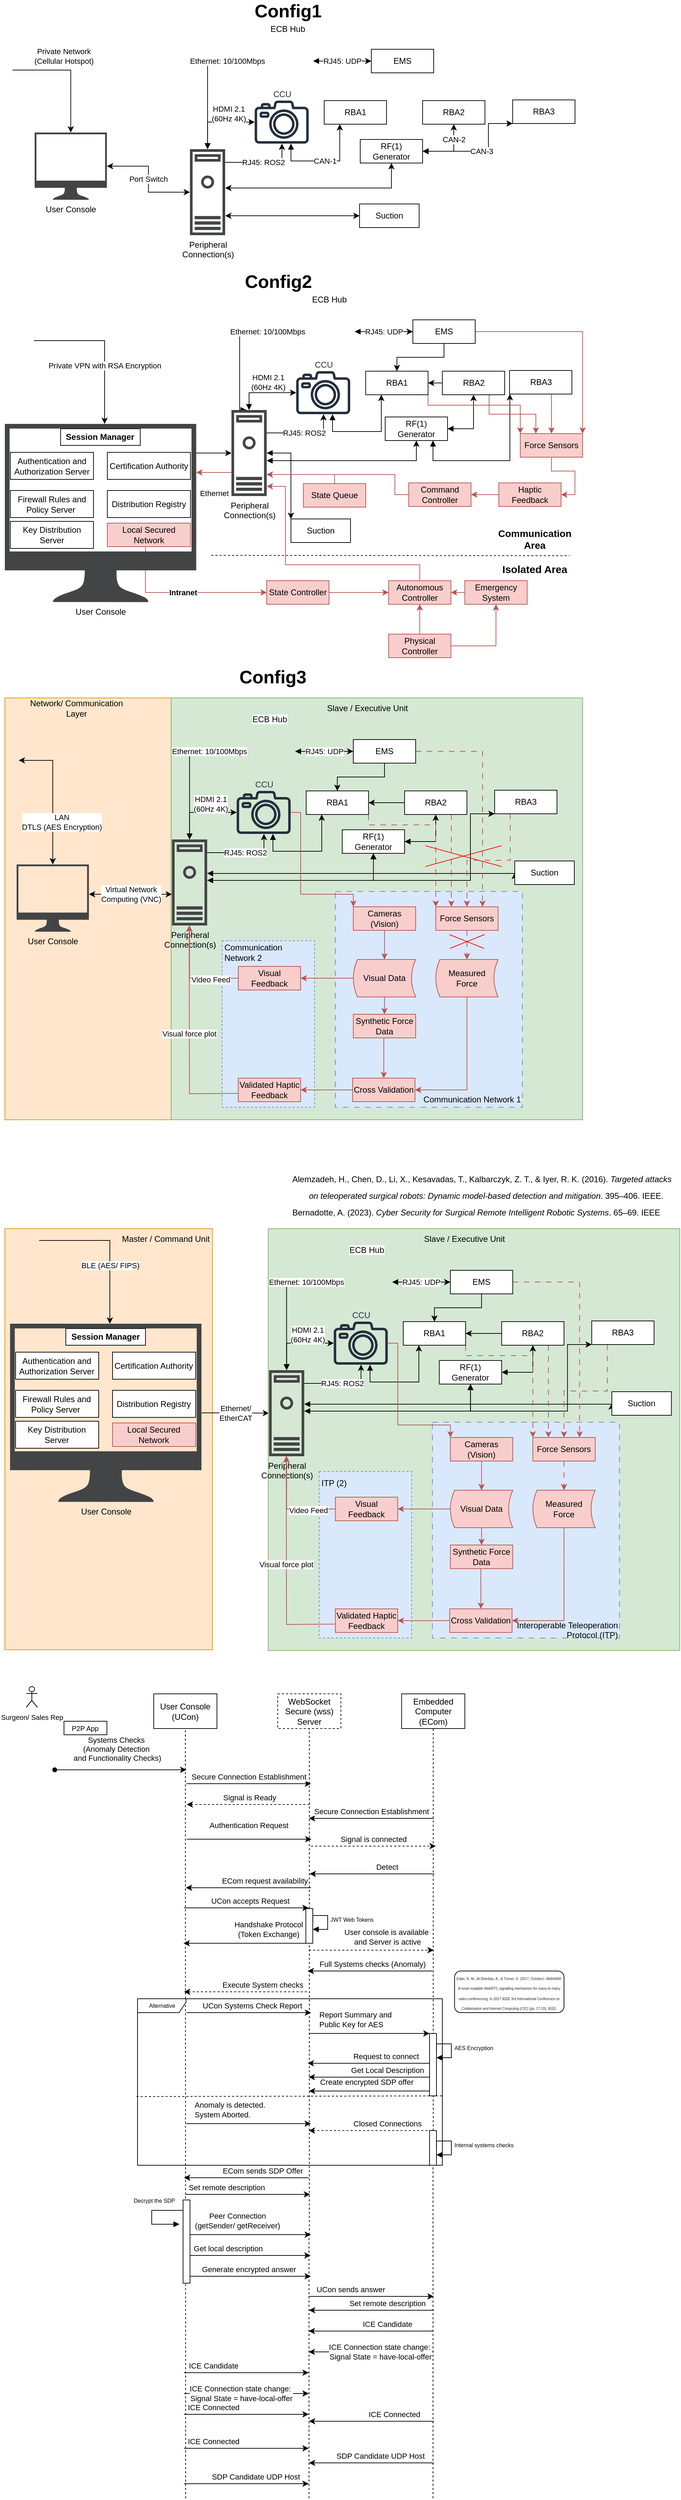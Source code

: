 <mxfile version="24.2.3" type="github">
  <diagram name="Page-1" id="s4RaWJjUozbvL954xzMi">
    <mxGraphModel dx="1878" dy="1003" grid="1" gridSize="10" guides="1" tooltips="1" connect="1" arrows="1" fold="1" page="1" pageScale="1" pageWidth="850" pageHeight="1100" math="0" shadow="0">
      <root>
        <mxCell id="0" />
        <mxCell id="1" parent="0" />
        <mxCell id="891clv6IJtLMCEVR3SN4-1" value="" style="rounded=0;whiteSpace=wrap;html=1;fillColor=#ffe6cc;strokeColor=#d79b00;labelPosition=center;verticalLabelPosition=top;align=center;verticalAlign=bottom;" parent="1" vertex="1">
          <mxGeometry x="8" y="1770" width="299.77" height="607" as="geometry" />
        </mxCell>
        <mxCell id="iPAkWmY3nCHLN92yEFl7-107" value="&lt;p style=&quot;line-height: 110%;&quot;&gt;&lt;br&gt;&lt;/p&gt;" style="rounded=0;whiteSpace=wrap;html=1;fillColor=#ffe6cc;strokeColor=#d79b00;" parent="1" vertex="1">
          <mxGeometry x="8" y="1005" width="240" height="608" as="geometry" />
        </mxCell>
        <mxCell id="iPAkWmY3nCHLN92yEFl7-53" value="&lt;p style=&quot;line-height: 110%;&quot;&gt;&lt;br&gt;&lt;/p&gt;" style="rounded=0;whiteSpace=wrap;html=1;fillColor=#d5e8d4;strokeColor=#82b366;" parent="1" vertex="1">
          <mxGeometry x="248" y="1005" width="594" height="608" as="geometry" />
        </mxCell>
        <mxCell id="iPAkWmY3nCHLN92yEFl7-2" value="" style="rounded=0;whiteSpace=wrap;html=1;dashed=1;fillColor=#dae8fc;strokeColor=#6c8ebf;align=left;" parent="1" vertex="1">
          <mxGeometry x="321.59" y="1355" width="133.41" height="240" as="geometry" />
        </mxCell>
        <mxCell id="iPAkWmY3nCHLN92yEFl7-3" value="&lt;br&gt;&lt;br&gt;&lt;br&gt;&lt;br&gt;&lt;br&gt;&lt;br&gt;&lt;br&gt;&lt;br&gt;&lt;br&gt;&lt;br&gt;&lt;br&gt;&lt;br&gt;&lt;br&gt;&lt;br&gt;&lt;br&gt;&lt;br&gt;&lt;br&gt;&lt;br&gt;&lt;br&gt;&lt;br&gt;Communication Network 1" style="rounded=0;whiteSpace=wrap;html=1;dashed=1;dashPattern=8 8;fillColor=#dae8fc;strokeColor=#6c8ebf;align=right;" parent="1" vertex="1">
          <mxGeometry x="485" y="1284" width="270" height="311" as="geometry" />
        </mxCell>
        <mxCell id="iPAkWmY3nCHLN92yEFl7-4" value="Ethernet: 10/100Mbps" style="edgeStyle=orthogonalEdgeStyle;shape=connector;rounded=0;orthogonalLoop=1;jettySize=auto;html=1;entryX=0;entryY=0.5;entryDx=0;entryDy=0;labelBackgroundColor=default;strokeColor=default;align=center;verticalAlign=middle;fontFamily=Helvetica;fontSize=11;fontColor=default;endArrow=classic;startArrow=block;startFill=1;" parent="1" source="iPAkWmY3nCHLN92yEFl7-9" target="iPAkWmY3nCHLN92yEFl7-18" edge="1">
          <mxGeometry x="0.516" relative="1" as="geometry">
            <Array as="points">
              <mxPoint x="275" y="1082" />
            </Array>
            <mxPoint as="offset" />
          </mxGeometry>
        </mxCell>
        <mxCell id="iPAkWmY3nCHLN92yEFl7-5" value="HDMI 2.1&lt;br&gt;(60Hz 4K)" style="edgeStyle=orthogonalEdgeStyle;shape=connector;rounded=0;orthogonalLoop=1;jettySize=auto;html=1;labelBackgroundColor=default;strokeColor=default;align=center;verticalAlign=middle;fontFamily=Helvetica;fontSize=11;fontColor=default;endArrow=classic;startArrow=block;startFill=1;" parent="1" source="iPAkWmY3nCHLN92yEFl7-9" target="iPAkWmY3nCHLN92yEFl7-12" edge="1">
          <mxGeometry x="0.297" y="12" relative="1" as="geometry">
            <Array as="points">
              <mxPoint x="274.94" y="1170" />
            </Array>
            <mxPoint as="offset" />
          </mxGeometry>
        </mxCell>
        <mxCell id="iPAkWmY3nCHLN92yEFl7-6" style="edgeStyle=orthogonalEdgeStyle;shape=connector;rounded=0;orthogonalLoop=1;jettySize=auto;html=1;entryX=0.5;entryY=1;entryDx=0;entryDy=0;labelBackgroundColor=default;strokeColor=default;align=center;verticalAlign=middle;fontFamily=Helvetica;fontSize=11;fontColor=default;endArrow=classic;startArrow=block;startFill=1;" parent="1" source="iPAkWmY3nCHLN92yEFl7-9" target="iPAkWmY3nCHLN92yEFl7-16" edge="1">
          <mxGeometry relative="1" as="geometry">
            <Array as="points">
              <mxPoint x="540" y="1268" />
            </Array>
          </mxGeometry>
        </mxCell>
        <mxCell id="iPAkWmY3nCHLN92yEFl7-7" style="edgeStyle=orthogonalEdgeStyle;shape=connector;rounded=0;orthogonalLoop=1;jettySize=auto;html=1;entryX=0;entryY=0.5;entryDx=0;entryDy=0;labelBackgroundColor=default;strokeColor=default;align=center;verticalAlign=middle;fontFamily=Helvetica;fontSize=11;fontColor=default;endArrow=classic;startArrow=block;startFill=1;" parent="1" source="iPAkWmY3nCHLN92yEFl7-9" target="iPAkWmY3nCHLN92yEFl7-13" edge="1">
          <mxGeometry relative="1" as="geometry">
            <Array as="points">
              <mxPoint x="744" y="1258" />
            </Array>
          </mxGeometry>
        </mxCell>
        <mxCell id="iPAkWmY3nCHLN92yEFl7-8" value="RJ45: ROS2" style="edgeStyle=orthogonalEdgeStyle;rounded=0;orthogonalLoop=1;jettySize=auto;html=1;" parent="1" source="iPAkWmY3nCHLN92yEFl7-9" target="iPAkWmY3nCHLN92yEFl7-12" edge="1">
          <mxGeometry relative="1" as="geometry">
            <Array as="points">
              <mxPoint x="382" y="1228" />
            </Array>
          </mxGeometry>
        </mxCell>
        <mxCell id="iPAkWmY3nCHLN92yEFl7-9" value="Peripheral&lt;br&gt;Connection(s)" style="sketch=0;pointerEvents=1;shadow=0;dashed=0;html=1;strokeColor=none;fillColor=#434445;aspect=fixed;labelPosition=center;verticalLabelPosition=bottom;verticalAlign=top;align=center;outlineConnect=0;shape=mxgraph.vvd.machine;" parent="1" vertex="1">
          <mxGeometry x="249.17" y="1209" width="50.84" height="124" as="geometry" />
        </mxCell>
        <mxCell id="iPAkWmY3nCHLN92yEFl7-10" style="edgeStyle=orthogonalEdgeStyle;shape=connector;rounded=0;orthogonalLoop=1;jettySize=auto;html=1;entryX=0.25;entryY=1;entryDx=0;entryDy=0;labelBackgroundColor=default;strokeColor=default;align=center;verticalAlign=middle;fontFamily=Helvetica;fontSize=11;fontColor=default;endArrow=classic;startArrow=block;startFill=1;" parent="1" source="iPAkWmY3nCHLN92yEFl7-12" target="iPAkWmY3nCHLN92yEFl7-20" edge="1">
          <mxGeometry relative="1" as="geometry">
            <Array as="points">
              <mxPoint x="395" y="1226" />
              <mxPoint x="465" y="1226" />
            </Array>
          </mxGeometry>
        </mxCell>
        <mxCell id="iPAkWmY3nCHLN92yEFl7-11" style="edgeStyle=orthogonalEdgeStyle;rounded=0;orthogonalLoop=1;jettySize=auto;html=1;entryX=0;entryY=0;entryDx=0;entryDy=0;fillColor=#f8cecc;strokeColor=#b85450;" parent="1" source="iPAkWmY3nCHLN92yEFl7-12" target="iPAkWmY3nCHLN92yEFl7-34" edge="1">
          <mxGeometry relative="1" as="geometry">
            <Array as="points">
              <mxPoint x="435" y="1170" />
              <mxPoint x="435" y="1288" />
              <mxPoint x="511" y="1288" />
            </Array>
          </mxGeometry>
        </mxCell>
        <mxCell id="iPAkWmY3nCHLN92yEFl7-12" value="CCU" style="sketch=0;outlineConnect=0;fontColor=#232F3E;gradientColor=none;fillColor=#232F3D;strokeColor=none;dashed=0;verticalLabelPosition=top;verticalAlign=bottom;align=center;html=1;fontSize=12;fontStyle=0;aspect=fixed;pointerEvents=1;shape=mxgraph.aws4.camera2;labelPosition=center;" parent="1" vertex="1">
          <mxGeometry x="342.59" y="1139" width="78" height="62" as="geometry" />
        </mxCell>
        <mxCell id="iPAkWmY3nCHLN92yEFl7-13" value="Suction" style="rounded=0;whiteSpace=wrap;html=1;" parent="1" vertex="1">
          <mxGeometry x="744" y="1240" width="86" height="34" as="geometry" />
        </mxCell>
        <mxCell id="iPAkWmY3nCHLN92yEFl7-14" style="edgeStyle=orthogonalEdgeStyle;shape=connector;rounded=0;orthogonalLoop=1;jettySize=auto;html=1;entryX=0.5;entryY=1;entryDx=0;entryDy=0;labelBackgroundColor=default;strokeColor=default;align=center;verticalAlign=middle;fontFamily=Helvetica;fontSize=11;fontColor=default;endArrow=classic;startArrow=block;startFill=1;exitX=1;exitY=0.5;exitDx=0;exitDy=0;" parent="1" source="iPAkWmY3nCHLN92yEFl7-16" target="iPAkWmY3nCHLN92yEFl7-32" edge="1">
          <mxGeometry relative="1" as="geometry" />
        </mxCell>
        <mxCell id="iPAkWmY3nCHLN92yEFl7-15" style="edgeStyle=orthogonalEdgeStyle;shape=connector;rounded=0;orthogonalLoop=1;jettySize=auto;html=1;labelBackgroundColor=default;strokeColor=default;align=center;verticalAlign=middle;fontFamily=Helvetica;fontSize=11;fontColor=default;endArrow=classic;startArrow=block;startFill=1;entryX=0;entryY=1;entryDx=0;entryDy=0;" parent="1" source="iPAkWmY3nCHLN92yEFl7-16" target="iPAkWmY3nCHLN92yEFl7-23" edge="1">
          <mxGeometry relative="1" as="geometry">
            <mxPoint x="705" y="1178" as="targetPoint" />
            <Array as="points">
              <mxPoint x="540" y="1268" />
              <mxPoint x="680" y="1268" />
            </Array>
          </mxGeometry>
        </mxCell>
        <mxCell id="iPAkWmY3nCHLN92yEFl7-16" value="RF(1) Generator" style="rounded=0;whiteSpace=wrap;html=1;" parent="1" vertex="1">
          <mxGeometry x="495" y="1195" width="90" height="34" as="geometry" />
        </mxCell>
        <mxCell id="iPAkWmY3nCHLN92yEFl7-17" value="RJ45: UDP" style="edgeStyle=orthogonalEdgeStyle;shape=connector;rounded=0;orthogonalLoop=1;jettySize=auto;html=1;exitX=1;exitY=0.5;exitDx=0;exitDy=0;entryX=0;entryY=0.5;entryDx=0;entryDy=0;labelBackgroundColor=default;strokeColor=default;align=center;verticalAlign=middle;fontFamily=Helvetica;fontSize=11;fontColor=default;endArrow=classic;startArrow=block;startFill=1;" parent="1" source="iPAkWmY3nCHLN92yEFl7-18" target="iPAkWmY3nCHLN92yEFl7-26" edge="1">
          <mxGeometry relative="1" as="geometry">
            <Array as="points" />
          </mxGeometry>
        </mxCell>
        <mxCell id="iPAkWmY3nCHLN92yEFl7-18" value="ECB Hub" style="shape=image;html=1;verticalAlign=bottom;verticalLabelPosition=top;labelBackgroundColor=#ffffff;imageAspect=0;aspect=fixed;image=https://cdn1.iconfinder.com/data/icons/bootstrap-vol-3/16/motherboard-128.png;labelPosition=center;align=center;" parent="1" vertex="1">
          <mxGeometry x="352.94" y="1045" width="74" height="74" as="geometry" />
        </mxCell>
        <mxCell id="iPAkWmY3nCHLN92yEFl7-19" style="edgeStyle=orthogonalEdgeStyle;rounded=0;orthogonalLoop=1;jettySize=auto;html=1;exitX=1;exitY=1;exitDx=0;exitDy=0;entryX=0;entryY=0;entryDx=0;entryDy=0;fillColor=#f8cecc;strokeColor=#b85450;dashed=1;dashPattern=8 8;" parent="1" source="iPAkWmY3nCHLN92yEFl7-20" target="iPAkWmY3nCHLN92yEFl7-28" edge="1">
          <mxGeometry relative="1" as="geometry">
            <Array as="points">
              <mxPoint x="533" y="1188" />
              <mxPoint x="630" y="1188" />
            </Array>
          </mxGeometry>
        </mxCell>
        <mxCell id="iPAkWmY3nCHLN92yEFl7-20" value="RBA1" style="rounded=0;whiteSpace=wrap;html=1;" parent="1" vertex="1">
          <mxGeometry x="442.94" y="1139" width="90" height="34" as="geometry" />
        </mxCell>
        <mxCell id="iPAkWmY3nCHLN92yEFl7-21" value="" style="edgeStyle=orthogonalEdgeStyle;shape=connector;rounded=0;orthogonalLoop=1;jettySize=auto;html=1;labelBackgroundColor=default;strokeColor=default;align=center;verticalAlign=middle;fontFamily=Helvetica;fontSize=11;fontColor=default;endArrow=classic;" parent="1" source="iPAkWmY3nCHLN92yEFl7-32" target="iPAkWmY3nCHLN92yEFl7-20" edge="1">
          <mxGeometry relative="1" as="geometry" />
        </mxCell>
        <mxCell id="iPAkWmY3nCHLN92yEFl7-22" style="edgeStyle=orthogonalEdgeStyle;rounded=0;orthogonalLoop=1;jettySize=auto;html=1;exitX=0.25;exitY=1;exitDx=0;exitDy=0;fillColor=#f8cecc;strokeColor=#b85450;dashed=1;dashPattern=8 8;" parent="1" source="iPAkWmY3nCHLN92yEFl7-23" target="iPAkWmY3nCHLN92yEFl7-28" edge="1">
          <mxGeometry relative="1" as="geometry" />
        </mxCell>
        <mxCell id="iPAkWmY3nCHLN92yEFl7-23" value="RBA3" style="rounded=0;whiteSpace=wrap;html=1;" parent="1" vertex="1">
          <mxGeometry x="715" y="1138" width="90" height="34" as="geometry" />
        </mxCell>
        <mxCell id="iPAkWmY3nCHLN92yEFl7-24" value="" style="edgeStyle=orthogonalEdgeStyle;shape=connector;rounded=0;orthogonalLoop=1;jettySize=auto;html=1;labelBackgroundColor=default;strokeColor=default;align=center;verticalAlign=middle;fontFamily=Helvetica;fontSize=11;fontColor=default;endArrow=classic;" parent="1" source="iPAkWmY3nCHLN92yEFl7-26" target="iPAkWmY3nCHLN92yEFl7-20" edge="1">
          <mxGeometry relative="1" as="geometry" />
        </mxCell>
        <mxCell id="iPAkWmY3nCHLN92yEFl7-25" style="edgeStyle=orthogonalEdgeStyle;rounded=0;orthogonalLoop=1;jettySize=auto;html=1;exitX=1;exitY=0.5;exitDx=0;exitDy=0;entryX=0.75;entryY=0;entryDx=0;entryDy=0;fillColor=#f8cecc;strokeColor=#b85450;dashed=1;dashPattern=8 8;" parent="1" source="iPAkWmY3nCHLN92yEFl7-26" target="iPAkWmY3nCHLN92yEFl7-28" edge="1">
          <mxGeometry relative="1" as="geometry">
            <Array as="points">
              <mxPoint x="698" y="1082" />
            </Array>
          </mxGeometry>
        </mxCell>
        <mxCell id="iPAkWmY3nCHLN92yEFl7-26" value="EMS" style="rounded=0;whiteSpace=wrap;html=1;" parent="1" vertex="1">
          <mxGeometry x="511" y="1065" width="90" height="34" as="geometry" />
        </mxCell>
        <mxCell id="iPAkWmY3nCHLN92yEFl7-27" style="edgeStyle=orthogonalEdgeStyle;rounded=0;orthogonalLoop=1;jettySize=auto;html=1;exitX=0.5;exitY=1;exitDx=0;exitDy=0;fillColor=#f8cecc;strokeColor=#b85450;dashed=1;dashPattern=8 8;" parent="1" source="iPAkWmY3nCHLN92yEFl7-28" target="iPAkWmY3nCHLN92yEFl7-39" edge="1">
          <mxGeometry relative="1" as="geometry" />
        </mxCell>
        <mxCell id="iPAkWmY3nCHLN92yEFl7-28" value="Force Sensors" style="rounded=0;whiteSpace=wrap;html=1;fillColor=#f8cecc;strokeColor=#b85450;" parent="1" vertex="1">
          <mxGeometry x="630" y="1306" width="90" height="34" as="geometry" />
        </mxCell>
        <mxCell id="iPAkWmY3nCHLN92yEFl7-29" value="" style="edgeStyle=orthogonalEdgeStyle;rounded=0;orthogonalLoop=1;jettySize=auto;html=1;fillColor=#f8cecc;strokeColor=#b85450;" parent="1" source="iPAkWmY3nCHLN92yEFl7-30" target="iPAkWmY3nCHLN92yEFl7-43" edge="1">
          <mxGeometry relative="1" as="geometry" />
        </mxCell>
        <mxCell id="iPAkWmY3nCHLN92yEFl7-30" value="Cross Validation" style="rounded=0;whiteSpace=wrap;html=1;fillColor=#f8cecc;strokeColor=#b85450;" parent="1" vertex="1">
          <mxGeometry x="510" y="1553" width="90" height="34" as="geometry" />
        </mxCell>
        <mxCell id="iPAkWmY3nCHLN92yEFl7-31" style="edgeStyle=orthogonalEdgeStyle;rounded=0;orthogonalLoop=1;jettySize=auto;html=1;exitX=0.75;exitY=1;exitDx=0;exitDy=0;entryX=0.25;entryY=0;entryDx=0;entryDy=0;fillColor=#f8cecc;strokeColor=#b85450;dashed=1;dashPattern=8 8;" parent="1" source="iPAkWmY3nCHLN92yEFl7-32" target="iPAkWmY3nCHLN92yEFl7-28" edge="1">
          <mxGeometry relative="1" as="geometry" />
        </mxCell>
        <mxCell id="iPAkWmY3nCHLN92yEFl7-32" value="RBA2" style="rounded=0;whiteSpace=wrap;html=1;" parent="1" vertex="1">
          <mxGeometry x="585" y="1139" width="90" height="34" as="geometry" />
        </mxCell>
        <mxCell id="iPAkWmY3nCHLN92yEFl7-33" style="edgeStyle=orthogonalEdgeStyle;rounded=0;orthogonalLoop=1;jettySize=auto;html=1;exitX=0.5;exitY=1;exitDx=0;exitDy=0;fillColor=#f8cecc;strokeColor=#b85450;" parent="1" source="iPAkWmY3nCHLN92yEFl7-34" target="iPAkWmY3nCHLN92yEFl7-37" edge="1">
          <mxGeometry relative="1" as="geometry" />
        </mxCell>
        <mxCell id="iPAkWmY3nCHLN92yEFl7-34" value="Cameras (Vision)" style="rounded=0;whiteSpace=wrap;html=1;fillColor=#f8cecc;strokeColor=#b85450;" parent="1" vertex="1">
          <mxGeometry x="511" y="1306" width="90" height="34" as="geometry" />
        </mxCell>
        <mxCell id="iPAkWmY3nCHLN92yEFl7-35" value="" style="edgeStyle=orthogonalEdgeStyle;rounded=0;orthogonalLoop=1;jettySize=auto;html=1;fillColor=#f8cecc;strokeColor=#b85450;" parent="1" source="iPAkWmY3nCHLN92yEFl7-37" target="iPAkWmY3nCHLN92yEFl7-41" edge="1">
          <mxGeometry relative="1" as="geometry" />
        </mxCell>
        <mxCell id="iPAkWmY3nCHLN92yEFl7-36" value="" style="edgeStyle=orthogonalEdgeStyle;rounded=0;orthogonalLoop=1;jettySize=auto;html=1;entryX=1;entryY=0.5;entryDx=0;entryDy=0;fillColor=#f8cecc;strokeColor=#b85450;" parent="1" source="iPAkWmY3nCHLN92yEFl7-37" target="iPAkWmY3nCHLN92yEFl7-45" edge="1">
          <mxGeometry relative="1" as="geometry">
            <mxPoint x="446" y="1396" as="targetPoint" />
          </mxGeometry>
        </mxCell>
        <mxCell id="iPAkWmY3nCHLN92yEFl7-37" value="Visual Data" style="shape=dataStorage;whiteSpace=wrap;html=1;fixedSize=1;size=6;fillColor=#f8cecc;strokeColor=#b85450;" parent="1" vertex="1">
          <mxGeometry x="511" y="1382" width="90" height="54" as="geometry" />
        </mxCell>
        <mxCell id="iPAkWmY3nCHLN92yEFl7-38" style="edgeStyle=orthogonalEdgeStyle;rounded=0;orthogonalLoop=1;jettySize=auto;html=1;exitX=0.5;exitY=1;exitDx=0;exitDy=0;entryX=1;entryY=0.5;entryDx=0;entryDy=0;fillColor=#f8cecc;strokeColor=#b85450;" parent="1" source="iPAkWmY3nCHLN92yEFl7-39" target="iPAkWmY3nCHLN92yEFl7-30" edge="1">
          <mxGeometry relative="1" as="geometry" />
        </mxCell>
        <mxCell id="iPAkWmY3nCHLN92yEFl7-39" value="Measured &lt;br&gt;Force" style="shape=dataStorage;whiteSpace=wrap;html=1;fixedSize=1;size=6;fillColor=#f8cecc;strokeColor=#b85450;" parent="1" vertex="1">
          <mxGeometry x="630" y="1382" width="90" height="54" as="geometry" />
        </mxCell>
        <mxCell id="iPAkWmY3nCHLN92yEFl7-40" style="edgeStyle=orthogonalEdgeStyle;rounded=0;orthogonalLoop=1;jettySize=auto;html=1;exitX=0.75;exitY=1;exitDx=0;exitDy=0;entryX=0.5;entryY=0;entryDx=0;entryDy=0;fillColor=#f8cecc;strokeColor=#b85450;" parent="1" source="iPAkWmY3nCHLN92yEFl7-41" target="iPAkWmY3nCHLN92yEFl7-30" edge="1">
          <mxGeometry relative="1" as="geometry">
            <Array as="points">
              <mxPoint x="555" y="1495" />
            </Array>
          </mxGeometry>
        </mxCell>
        <mxCell id="iPAkWmY3nCHLN92yEFl7-41" value="Synthetic Force Data" style="whiteSpace=wrap;html=1;fillColor=#f8cecc;strokeColor=#b85450;" parent="1" vertex="1">
          <mxGeometry x="511" y="1461" width="90" height="34" as="geometry" />
        </mxCell>
        <mxCell id="iPAkWmY3nCHLN92yEFl7-42" value="Visual force plot" style="edgeStyle=orthogonalEdgeStyle;rounded=0;orthogonalLoop=1;jettySize=auto;html=1;fillColor=#f8cecc;strokeColor=#b85450;" parent="1" edge="1">
          <mxGeometry relative="1" as="geometry">
            <mxPoint x="343.94" y="1575" as="sourcePoint" />
            <mxPoint x="274" y="1333" as="targetPoint" />
          </mxGeometry>
        </mxCell>
        <mxCell id="iPAkWmY3nCHLN92yEFl7-43" value="Validated Haptic Feedback" style="rounded=0;whiteSpace=wrap;html=1;fillColor=#f8cecc;strokeColor=#b85450;" parent="1" vertex="1">
          <mxGeometry x="344.94" y="1553" width="90" height="34" as="geometry" />
        </mxCell>
        <mxCell id="iPAkWmY3nCHLN92yEFl7-44" value="Video Feed" style="edgeStyle=orthogonalEdgeStyle;rounded=0;orthogonalLoop=1;jettySize=auto;html=1;exitX=0;exitY=0.5;exitDx=0;exitDy=0;fillColor=#f8cecc;strokeColor=#b85450;" parent="1" source="iPAkWmY3nCHLN92yEFl7-45" target="iPAkWmY3nCHLN92yEFl7-9" edge="1">
          <mxGeometry x="-0.458" y="2" relative="1" as="geometry">
            <mxPoint x="275" y="1318" as="targetPoint" />
            <mxPoint as="offset" />
          </mxGeometry>
        </mxCell>
        <mxCell id="iPAkWmY3nCHLN92yEFl7-45" value="Visual Feedback" style="whiteSpace=wrap;html=1;fillColor=#f8cecc;strokeColor=#b85450;" parent="1" vertex="1">
          <mxGeometry x="344.94" y="1392" width="90" height="34" as="geometry" />
        </mxCell>
        <mxCell id="iPAkWmY3nCHLN92yEFl7-46" value="Communication Network 2" style="text;html=1;align=left;verticalAlign=middle;whiteSpace=wrap;rounded=0;" parent="1" vertex="1">
          <mxGeometry x="323.3" y="1362" width="130" height="20" as="geometry" />
        </mxCell>
        <mxCell id="iPAkWmY3nCHLN92yEFl7-47" value="" style="endArrow=none;html=1;rounded=0;strokeColor=#FF0000;" parent="1" edge="1">
          <mxGeometry width="50" height="50" relative="1" as="geometry">
            <mxPoint x="650.5" y="1366" as="sourcePoint" />
            <mxPoint x="700.5" y="1346" as="targetPoint" />
          </mxGeometry>
        </mxCell>
        <mxCell id="iPAkWmY3nCHLN92yEFl7-48" value="" style="endArrow=none;html=1;rounded=0;strokeColor=#FF0000;" parent="1" edge="1">
          <mxGeometry width="50" height="50" relative="1" as="geometry">
            <mxPoint x="649.5" y="1346" as="sourcePoint" />
            <mxPoint x="699.5" y="1366" as="targetPoint" />
          </mxGeometry>
        </mxCell>
        <mxCell id="iPAkWmY3nCHLN92yEFl7-106" value="LAN &lt;br&gt;DTLS (AES Encryption)" style="edgeStyle=orthogonalEdgeStyle;rounded=0;orthogonalLoop=1;jettySize=auto;html=1;startArrow=classic;startFill=1;" parent="1" source="iPAkWmY3nCHLN92yEFl7-49" edge="1">
          <mxGeometry x="-0.381" y="-13" relative="1" as="geometry">
            <mxPoint x="28" y="1095" as="targetPoint" />
            <Array as="points">
              <mxPoint x="77" y="1095" />
            </Array>
            <mxPoint as="offset" />
          </mxGeometry>
        </mxCell>
        <mxCell id="iPAkWmY3nCHLN92yEFl7-49" value="User Console" style="sketch=0;pointerEvents=1;shadow=0;dashed=0;html=1;strokeColor=none;fillColor=#434445;aspect=fixed;labelPosition=center;verticalLabelPosition=bottom;verticalAlign=top;align=center;outlineConnect=0;shape=mxgraph.vvd.monitor;" parent="1" vertex="1">
          <mxGeometry x="25.0" y="1245" width="104.3" height="97" as="geometry" />
        </mxCell>
        <mxCell id="iPAkWmY3nCHLN92yEFl7-50" value="Virtual Network&lt;div&gt;Computing (VNC)&lt;/div&gt;" style="edgeStyle=orthogonalEdgeStyle;rounded=0;orthogonalLoop=1;jettySize=auto;html=1;startArrow=classic;startFill=1;" parent="1" source="iPAkWmY3nCHLN92yEFl7-49" target="iPAkWmY3nCHLN92yEFl7-9" edge="1">
          <mxGeometry x="0.013" relative="1" as="geometry">
            <mxPoint x="290.999" y="1245" as="sourcePoint" />
            <mxPoint x="359.17" y="1155" as="targetPoint" />
            <Array as="points">
              <mxPoint x="235" y="1288" />
              <mxPoint x="235" y="1288" />
            </Array>
            <mxPoint as="offset" />
          </mxGeometry>
        </mxCell>
        <mxCell id="iPAkWmY3nCHLN92yEFl7-51" value="" style="endArrow=none;html=1;rounded=0;strokeColor=#FF0000;" parent="1" edge="1">
          <mxGeometry width="50" height="50" relative="1" as="geometry">
            <mxPoint x="615" y="1248" as="sourcePoint" />
            <mxPoint x="725" y="1218" as="targetPoint" />
          </mxGeometry>
        </mxCell>
        <mxCell id="iPAkWmY3nCHLN92yEFl7-52" value="" style="endArrow=none;html=1;rounded=0;strokeColor=#FF0000;" parent="1" edge="1">
          <mxGeometry width="50" height="50" relative="1" as="geometry">
            <mxPoint x="615" y="1218" as="sourcePoint" />
            <mxPoint x="725" y="1248" as="targetPoint" />
          </mxGeometry>
        </mxCell>
        <mxCell id="iPAkWmY3nCHLN92yEFl7-54" value="Slave / Executive Unit" style="text;html=1;align=center;verticalAlign=middle;whiteSpace=wrap;rounded=0;" parent="1" vertex="1">
          <mxGeometry x="463" y="1005" width="137" height="30" as="geometry" />
        </mxCell>
        <mxCell id="iPAkWmY3nCHLN92yEFl7-80" value="Ethernet: 10/100Mbps" style="edgeStyle=orthogonalEdgeStyle;shape=connector;rounded=0;orthogonalLoop=1;jettySize=auto;html=1;entryX=0;entryY=0.5;entryDx=0;entryDy=0;labelBackgroundColor=default;strokeColor=default;align=center;verticalAlign=middle;fontFamily=Helvetica;fontSize=11;fontColor=default;endArrow=classic;startArrow=block;startFill=1;" parent="1" source="iPAkWmY3nCHLN92yEFl7-84" target="iPAkWmY3nCHLN92yEFl7-91" edge="1">
          <mxGeometry x="0.516" relative="1" as="geometry">
            <Array as="points">
              <mxPoint x="301" y="87" />
            </Array>
            <mxPoint as="offset" />
          </mxGeometry>
        </mxCell>
        <mxCell id="iPAkWmY3nCHLN92yEFl7-81" value="HDMI 2.1&lt;br&gt;(60Hz 4K)" style="edgeStyle=orthogonalEdgeStyle;shape=connector;rounded=0;orthogonalLoop=1;jettySize=auto;html=1;labelBackgroundColor=default;strokeColor=default;align=center;verticalAlign=middle;fontFamily=Helvetica;fontSize=11;fontColor=default;endArrow=classic;startArrow=block;startFill=1;" parent="1" source="iPAkWmY3nCHLN92yEFl7-84" target="iPAkWmY3nCHLN92yEFl7-86" edge="1">
          <mxGeometry x="0.297" y="12" relative="1" as="geometry">
            <Array as="points">
              <mxPoint x="300.94" y="175" />
            </Array>
            <mxPoint as="offset" />
          </mxGeometry>
        </mxCell>
        <mxCell id="iPAkWmY3nCHLN92yEFl7-83" value="RJ45: ROS2" style="edgeStyle=orthogonalEdgeStyle;rounded=0;orthogonalLoop=1;jettySize=auto;html=1;" parent="1" source="iPAkWmY3nCHLN92yEFl7-84" target="iPAkWmY3nCHLN92yEFl7-86" edge="1">
          <mxGeometry relative="1" as="geometry">
            <Array as="points">
              <mxPoint x="408" y="233" />
            </Array>
          </mxGeometry>
        </mxCell>
        <mxCell id="iPAkWmY3nCHLN92yEFl7-84" value="Peripheral&lt;br&gt;Connection(s)" style="sketch=0;pointerEvents=1;shadow=0;dashed=0;html=1;strokeColor=none;fillColor=#434445;aspect=fixed;labelPosition=center;verticalLabelPosition=bottom;verticalAlign=top;align=center;outlineConnect=0;shape=mxgraph.vvd.machine;" parent="1" vertex="1">
          <mxGeometry x="275.17" y="214" width="50.84" height="124" as="geometry" />
        </mxCell>
        <mxCell id="iPAkWmY3nCHLN92yEFl7-85" value="CAN-1" style="edgeStyle=orthogonalEdgeStyle;shape=connector;rounded=0;orthogonalLoop=1;jettySize=auto;html=1;entryX=0.25;entryY=1;entryDx=0;entryDy=0;labelBackgroundColor=default;strokeColor=default;align=center;verticalAlign=middle;fontFamily=Helvetica;fontSize=11;fontColor=default;endArrow=classic;startArrow=block;startFill=1;" parent="1" source="iPAkWmY3nCHLN92yEFl7-86" target="iPAkWmY3nCHLN92yEFl7-92" edge="1">
          <mxGeometry relative="1" as="geometry">
            <Array as="points">
              <mxPoint x="421" y="231" />
              <mxPoint x="491" y="231" />
            </Array>
          </mxGeometry>
        </mxCell>
        <mxCell id="iPAkWmY3nCHLN92yEFl7-86" value="CCU" style="sketch=0;outlineConnect=0;fontColor=#232F3E;gradientColor=none;fillColor=#232F3D;strokeColor=none;dashed=0;verticalLabelPosition=top;verticalAlign=bottom;align=center;html=1;fontSize=12;fontStyle=0;aspect=fixed;pointerEvents=1;shape=mxgraph.aws4.camera2;labelPosition=center;" parent="1" vertex="1">
          <mxGeometry x="368.59" y="144" width="78" height="62" as="geometry" />
        </mxCell>
        <mxCell id="iPAkWmY3nCHLN92yEFl7-99" style="edgeStyle=orthogonalEdgeStyle;rounded=0;orthogonalLoop=1;jettySize=auto;html=1;startArrow=classic;startFill=1;" parent="1" source="iPAkWmY3nCHLN92yEFl7-87" target="iPAkWmY3nCHLN92yEFl7-84" edge="1">
          <mxGeometry relative="1" as="geometry">
            <Array as="points">
              <mxPoint x="469" y="310" />
              <mxPoint x="469" y="310" />
            </Array>
          </mxGeometry>
        </mxCell>
        <mxCell id="iPAkWmY3nCHLN92yEFl7-87" value="Suction" style="rounded=0;whiteSpace=wrap;html=1;" parent="1" vertex="1">
          <mxGeometry x="520" y="293" width="86" height="34" as="geometry" />
        </mxCell>
        <mxCell id="iPAkWmY3nCHLN92yEFl7-88" value="CAN-3" style="edgeStyle=orthogonalEdgeStyle;shape=connector;rounded=0;orthogonalLoop=1;jettySize=auto;html=1;labelBackgroundColor=default;strokeColor=default;align=center;verticalAlign=middle;fontFamily=Helvetica;fontSize=11;fontColor=default;endArrow=classic;startArrow=block;startFill=1;entryX=0;entryY=1;entryDx=0;entryDy=0;" parent="1" source="iPAkWmY3nCHLN92yEFl7-89" target="iPAkWmY3nCHLN92yEFl7-93" edge="1">
          <mxGeometry relative="1" as="geometry">
            <mxPoint x="731" y="183" as="targetPoint" />
            <Array as="points">
              <mxPoint x="706" y="217" />
              <mxPoint x="706" y="177" />
            </Array>
          </mxGeometry>
        </mxCell>
        <mxCell id="iPAkWmY3nCHLN92yEFl7-101" style="edgeStyle=orthogonalEdgeStyle;rounded=0;orthogonalLoop=1;jettySize=auto;html=1;startArrow=classic;startFill=1;" parent="1" source="iPAkWmY3nCHLN92yEFl7-89" target="iPAkWmY3nCHLN92yEFl7-84" edge="1">
          <mxGeometry relative="1" as="geometry">
            <Array as="points">
              <mxPoint x="566" y="270" />
            </Array>
          </mxGeometry>
        </mxCell>
        <mxCell id="iPAkWmY3nCHLN92yEFl7-89" value="RF(1) Generator" style="rounded=0;whiteSpace=wrap;html=1;" parent="1" vertex="1">
          <mxGeometry x="521" y="200" width="90" height="34" as="geometry" />
        </mxCell>
        <mxCell id="iPAkWmY3nCHLN92yEFl7-90" value="RJ45: UDP" style="edgeStyle=orthogonalEdgeStyle;shape=connector;rounded=0;orthogonalLoop=1;jettySize=auto;html=1;exitX=1;exitY=0.5;exitDx=0;exitDy=0;entryX=0;entryY=0.5;entryDx=0;entryDy=0;labelBackgroundColor=default;strokeColor=default;align=center;verticalAlign=middle;fontFamily=Helvetica;fontSize=11;fontColor=default;endArrow=classic;startArrow=block;startFill=1;" parent="1" source="iPAkWmY3nCHLN92yEFl7-91" target="iPAkWmY3nCHLN92yEFl7-95" edge="1">
          <mxGeometry relative="1" as="geometry">
            <Array as="points" />
          </mxGeometry>
        </mxCell>
        <mxCell id="iPAkWmY3nCHLN92yEFl7-91" value="ECB Hub" style="shape=image;html=1;verticalAlign=bottom;verticalLabelPosition=top;labelBackgroundColor=#ffffff;imageAspect=0;aspect=fixed;image=https://cdn1.iconfinder.com/data/icons/bootstrap-vol-3/16/motherboard-128.png;labelPosition=center;align=center;" parent="1" vertex="1">
          <mxGeometry x="378.94" y="50" width="74" height="74" as="geometry" />
        </mxCell>
        <mxCell id="iPAkWmY3nCHLN92yEFl7-92" value="RBA1" style="rounded=0;whiteSpace=wrap;html=1;" parent="1" vertex="1">
          <mxGeometry x="468.94" y="144" width="90" height="34" as="geometry" />
        </mxCell>
        <mxCell id="iPAkWmY3nCHLN92yEFl7-93" value="RBA3" style="rounded=0;whiteSpace=wrap;html=1;" parent="1" vertex="1">
          <mxGeometry x="741" y="143" width="90" height="34" as="geometry" />
        </mxCell>
        <mxCell id="iPAkWmY3nCHLN92yEFl7-95" value="EMS" style="rounded=0;whiteSpace=wrap;html=1;" parent="1" vertex="1">
          <mxGeometry x="537" y="70" width="90" height="34" as="geometry" />
        </mxCell>
        <mxCell id="iPAkWmY3nCHLN92yEFl7-100" value="CAN-2" style="edgeStyle=orthogonalEdgeStyle;rounded=0;orthogonalLoop=1;jettySize=auto;html=1;entryX=1;entryY=0.5;entryDx=0;entryDy=0;startArrow=classic;startFill=1;" parent="1" source="iPAkWmY3nCHLN92yEFl7-96" target="iPAkWmY3nCHLN92yEFl7-89" edge="1">
          <mxGeometry x="-0.476" relative="1" as="geometry">
            <mxPoint as="offset" />
          </mxGeometry>
        </mxCell>
        <mxCell id="iPAkWmY3nCHLN92yEFl7-96" value="RBA2" style="rounded=0;whiteSpace=wrap;html=1;" parent="1" vertex="1">
          <mxGeometry x="611" y="144" width="90" height="34" as="geometry" />
        </mxCell>
        <mxCell id="iPAkWmY3nCHLN92yEFl7-102" value="Private Network &lt;br&gt;(Cellular Hotspot)" style="edgeStyle=orthogonalEdgeStyle;rounded=0;orthogonalLoop=1;jettySize=auto;html=1;startArrow=classic;startFill=1;endArrow=none;endFill=0;" parent="1" source="iPAkWmY3nCHLN92yEFl7-97" edge="1">
          <mxGeometry x="0.15" y="-20" relative="1" as="geometry">
            <mxPoint x="19" y="100" as="targetPoint" />
            <Array as="points">
              <mxPoint x="103" y="100" />
            </Array>
            <mxPoint as="offset" />
          </mxGeometry>
        </mxCell>
        <mxCell id="iPAkWmY3nCHLN92yEFl7-97" value="User Console" style="sketch=0;pointerEvents=1;shadow=0;dashed=0;html=1;strokeColor=none;fillColor=#434445;aspect=fixed;labelPosition=center;verticalLabelPosition=bottom;verticalAlign=top;align=center;outlineConnect=0;shape=mxgraph.vvd.monitor;" parent="1" vertex="1">
          <mxGeometry x="51.0" y="190" width="104.3" height="97" as="geometry" />
        </mxCell>
        <mxCell id="iPAkWmY3nCHLN92yEFl7-98" value="Port Switch" style="edgeStyle=orthogonalEdgeStyle;rounded=0;orthogonalLoop=1;jettySize=auto;html=1;startArrow=classic;startFill=1;" parent="1" source="iPAkWmY3nCHLN92yEFl7-97" target="iPAkWmY3nCHLN92yEFl7-84" edge="1">
          <mxGeometry relative="1" as="geometry">
            <mxPoint x="316.999" y="250" as="sourcePoint" />
            <mxPoint x="385.17" y="160" as="targetPoint" />
            <Array as="points" />
          </mxGeometry>
        </mxCell>
        <mxCell id="iPAkWmY3nCHLN92yEFl7-108" value="Network/ Communication Layer" style="text;html=1;align=center;verticalAlign=middle;whiteSpace=wrap;rounded=0;" parent="1" vertex="1">
          <mxGeometry x="42.65" y="1005" width="137" height="30" as="geometry" />
        </mxCell>
        <mxCell id="iPAkWmY3nCHLN92yEFl7-109" value="Ethernet: 10/100Mbps" style="edgeStyle=orthogonalEdgeStyle;shape=connector;rounded=0;orthogonalLoop=1;jettySize=auto;html=1;entryX=0;entryY=0.5;entryDx=0;entryDy=0;labelBackgroundColor=default;strokeColor=default;align=center;verticalAlign=middle;fontFamily=Helvetica;fontSize=11;fontColor=default;endArrow=classic;exitX=0.428;exitY=0;exitDx=0;exitDy=0;exitPerimeter=0;startArrow=block;startFill=1;" parent="1" source="iPAkWmY3nCHLN92yEFl7-114" target="iPAkWmY3nCHLN92yEFl7-122" edge="1">
          <mxGeometry x="0.516" relative="1" as="geometry">
            <Array as="points">
              <mxPoint x="346.88" y="590" />
              <mxPoint x="346.88" y="477" />
            </Array>
            <mxPoint as="offset" />
          </mxGeometry>
        </mxCell>
        <mxCell id="iPAkWmY3nCHLN92yEFl7-110" value="HDMI 2.1&lt;br&gt;(60Hz 4K)" style="edgeStyle=orthogonalEdgeStyle;shape=connector;rounded=0;orthogonalLoop=1;jettySize=auto;html=1;labelBackgroundColor=default;strokeColor=default;align=center;verticalAlign=middle;fontFamily=Helvetica;fontSize=11;fontColor=default;endArrow=classic;startArrow=block;startFill=1;" parent="1" source="iPAkWmY3nCHLN92yEFl7-114" target="iPAkWmY3nCHLN92yEFl7-116" edge="1">
          <mxGeometry x="0.117" y="15" relative="1" as="geometry">
            <Array as="points">
              <mxPoint x="360.88" y="565" />
            </Array>
            <mxPoint as="offset" />
          </mxGeometry>
        </mxCell>
        <mxCell id="iPAkWmY3nCHLN92yEFl7-111" style="edgeStyle=orthogonalEdgeStyle;shape=connector;rounded=0;orthogonalLoop=1;jettySize=auto;html=1;entryX=0.5;entryY=1;entryDx=0;entryDy=0;labelBackgroundColor=default;strokeColor=default;align=center;verticalAlign=middle;fontFamily=Helvetica;fontSize=11;fontColor=default;endArrow=classic;startArrow=block;startFill=1;" parent="1" source="iPAkWmY3nCHLN92yEFl7-114" target="iPAkWmY3nCHLN92yEFl7-120" edge="1">
          <mxGeometry relative="1" as="geometry">
            <Array as="points">
              <mxPoint x="602" y="663" />
            </Array>
          </mxGeometry>
        </mxCell>
        <mxCell id="iPAkWmY3nCHLN92yEFl7-112" style="edgeStyle=orthogonalEdgeStyle;shape=connector;rounded=0;orthogonalLoop=1;jettySize=auto;html=1;entryX=0;entryY=0;entryDx=0;entryDy=0;labelBackgroundColor=default;strokeColor=default;align=center;verticalAlign=middle;fontFamily=Helvetica;fontSize=11;fontColor=default;endArrow=classic;startArrow=block;startFill=1;" parent="1" source="iPAkWmY3nCHLN92yEFl7-114" target="iPAkWmY3nCHLN92yEFl7-117" edge="1">
          <mxGeometry relative="1" as="geometry">
            <Array as="points">
              <mxPoint x="420.94" y="652" />
            </Array>
          </mxGeometry>
        </mxCell>
        <mxCell id="iPAkWmY3nCHLN92yEFl7-113" value="RJ45: ROS2" style="edgeStyle=orthogonalEdgeStyle;rounded=0;orthogonalLoop=1;jettySize=auto;html=1;" parent="1" source="iPAkWmY3nCHLN92yEFl7-114" target="iPAkWmY3nCHLN92yEFl7-116" edge="1">
          <mxGeometry relative="1" as="geometry">
            <Array as="points">
              <mxPoint x="467.94" y="623" />
            </Array>
          </mxGeometry>
        </mxCell>
        <mxCell id="iPAkWmY3nCHLN92yEFl7-114" value="Peripheral&lt;br&gt;Connection(s)" style="sketch=0;pointerEvents=1;shadow=0;dashed=0;html=1;strokeColor=none;fillColor=#434445;aspect=fixed;labelPosition=center;verticalLabelPosition=bottom;verticalAlign=top;align=center;outlineConnect=0;shape=mxgraph.vvd.machine;" parent="1" vertex="1">
          <mxGeometry x="335.11" y="590" width="50.84" height="124" as="geometry" />
        </mxCell>
        <mxCell id="iPAkWmY3nCHLN92yEFl7-115" style="edgeStyle=orthogonalEdgeStyle;shape=connector;rounded=0;orthogonalLoop=1;jettySize=auto;html=1;entryX=0.25;entryY=1;entryDx=0;entryDy=0;labelBackgroundColor=default;strokeColor=default;align=center;verticalAlign=middle;fontFamily=Helvetica;fontSize=11;fontColor=default;endArrow=classic;startArrow=block;startFill=1;" parent="1" source="iPAkWmY3nCHLN92yEFl7-116" target="iPAkWmY3nCHLN92yEFl7-124" edge="1">
          <mxGeometry relative="1" as="geometry">
            <Array as="points">
              <mxPoint x="480.94" y="621" />
              <mxPoint x="550.94" y="621" />
            </Array>
          </mxGeometry>
        </mxCell>
        <mxCell id="iPAkWmY3nCHLN92yEFl7-116" value="CCU" style="sketch=0;outlineConnect=0;fontColor=#232F3E;gradientColor=none;fillColor=#232F3D;strokeColor=none;dashed=0;verticalLabelPosition=top;verticalAlign=bottom;align=center;html=1;fontSize=12;fontStyle=0;aspect=fixed;pointerEvents=1;shape=mxgraph.aws4.camera2;labelPosition=center;" parent="1" vertex="1">
          <mxGeometry x="428.53" y="534" width="78" height="62" as="geometry" />
        </mxCell>
        <mxCell id="iPAkWmY3nCHLN92yEFl7-117" value="Suction" style="rounded=0;whiteSpace=wrap;html=1;" parent="1" vertex="1">
          <mxGeometry x="420.94" y="747" width="86" height="34" as="geometry" />
        </mxCell>
        <mxCell id="iPAkWmY3nCHLN92yEFl7-118" style="edgeStyle=orthogonalEdgeStyle;shape=connector;rounded=0;orthogonalLoop=1;jettySize=auto;html=1;entryX=0.5;entryY=1;entryDx=0;entryDy=0;labelBackgroundColor=default;strokeColor=default;align=center;verticalAlign=middle;fontFamily=Helvetica;fontSize=11;fontColor=default;endArrow=classic;startArrow=block;startFill=1;exitX=1;exitY=0.5;exitDx=0;exitDy=0;" parent="1" source="iPAkWmY3nCHLN92yEFl7-120" target="iPAkWmY3nCHLN92yEFl7-138" edge="1">
          <mxGeometry relative="1" as="geometry" />
        </mxCell>
        <mxCell id="iPAkWmY3nCHLN92yEFl7-119" style="edgeStyle=orthogonalEdgeStyle;shape=connector;rounded=0;orthogonalLoop=1;jettySize=auto;html=1;labelBackgroundColor=default;strokeColor=default;align=center;verticalAlign=middle;fontFamily=Helvetica;fontSize=11;fontColor=default;endArrow=classic;startArrow=block;startFill=1;entryX=0;entryY=1;entryDx=0;entryDy=0;" parent="1" source="iPAkWmY3nCHLN92yEFl7-120" target="iPAkWmY3nCHLN92yEFl7-127" edge="1">
          <mxGeometry relative="1" as="geometry">
            <mxPoint x="790.94" y="573" as="targetPoint" />
            <Array as="points">
              <mxPoint x="626" y="663" />
              <mxPoint x="737" y="663" />
              <mxPoint x="737" y="567" />
            </Array>
          </mxGeometry>
        </mxCell>
        <mxCell id="iPAkWmY3nCHLN92yEFl7-120" value="RF(1) Generator" style="rounded=0;whiteSpace=wrap;html=1;" parent="1" vertex="1">
          <mxGeometry x="557" y="600" width="90" height="34" as="geometry" />
        </mxCell>
        <mxCell id="iPAkWmY3nCHLN92yEFl7-121" value="RJ45: UDP" style="edgeStyle=orthogonalEdgeStyle;shape=connector;rounded=0;orthogonalLoop=1;jettySize=auto;html=1;exitX=1;exitY=0.5;exitDx=0;exitDy=0;entryX=0;entryY=0.5;entryDx=0;entryDy=0;labelBackgroundColor=default;strokeColor=default;align=center;verticalAlign=middle;fontFamily=Helvetica;fontSize=11;fontColor=default;endArrow=classic;startArrow=block;startFill=1;" parent="1" source="iPAkWmY3nCHLN92yEFl7-122" target="iPAkWmY3nCHLN92yEFl7-130" edge="1">
          <mxGeometry relative="1" as="geometry">
            <Array as="points" />
          </mxGeometry>
        </mxCell>
        <mxCell id="iPAkWmY3nCHLN92yEFl7-122" value="ECB Hub" style="shape=image;html=1;verticalAlign=bottom;verticalLabelPosition=top;labelBackgroundColor=#ffffff;imageAspect=0;aspect=fixed;image=https://cdn1.iconfinder.com/data/icons/bootstrap-vol-3/16/motherboard-128.png;labelPosition=center;align=center;" parent="1" vertex="1">
          <mxGeometry x="438.88" y="440" width="74" height="74" as="geometry" />
        </mxCell>
        <mxCell id="iPAkWmY3nCHLN92yEFl7-123" style="edgeStyle=orthogonalEdgeStyle;rounded=0;orthogonalLoop=1;jettySize=auto;html=1;exitX=1;exitY=1;exitDx=0;exitDy=0;entryX=0;entryY=0;entryDx=0;entryDy=0;fillColor=#f8cecc;strokeColor=#b85450;" parent="1" source="iPAkWmY3nCHLN92yEFl7-124" target="iPAkWmY3nCHLN92yEFl7-142" edge="1">
          <mxGeometry relative="1" as="geometry">
            <Array as="points">
              <mxPoint x="619" y="583" />
              <mxPoint x="752" y="583" />
            </Array>
          </mxGeometry>
        </mxCell>
        <mxCell id="iPAkWmY3nCHLN92yEFl7-124" value="RBA1" style="rounded=0;whiteSpace=wrap;html=1;" parent="1" vertex="1">
          <mxGeometry x="528.88" y="534" width="90" height="34" as="geometry" />
        </mxCell>
        <mxCell id="iPAkWmY3nCHLN92yEFl7-125" value="" style="edgeStyle=orthogonalEdgeStyle;shape=connector;rounded=0;orthogonalLoop=1;jettySize=auto;html=1;labelBackgroundColor=default;strokeColor=default;align=center;verticalAlign=middle;fontFamily=Helvetica;fontSize=11;fontColor=default;endArrow=classic;" parent="1" source="iPAkWmY3nCHLN92yEFl7-138" target="iPAkWmY3nCHLN92yEFl7-124" edge="1">
          <mxGeometry relative="1" as="geometry" />
        </mxCell>
        <mxCell id="iPAkWmY3nCHLN92yEFl7-126" style="edgeStyle=orthogonalEdgeStyle;rounded=0;orthogonalLoop=1;jettySize=auto;html=1;exitX=0.75;exitY=1;exitDx=0;exitDy=0;entryX=0.5;entryY=0;entryDx=0;entryDy=0;fillColor=#f8cecc;strokeColor=#b85450;" parent="1" source="iPAkWmY3nCHLN92yEFl7-127" target="iPAkWmY3nCHLN92yEFl7-142" edge="1">
          <mxGeometry relative="1" as="geometry">
            <Array as="points">
              <mxPoint x="797" y="567" />
            </Array>
          </mxGeometry>
        </mxCell>
        <mxCell id="iPAkWmY3nCHLN92yEFl7-127" value="RBA3" style="rounded=0;whiteSpace=wrap;html=1;" parent="1" vertex="1">
          <mxGeometry x="736.5" y="533" width="90" height="34" as="geometry" />
        </mxCell>
        <mxCell id="iPAkWmY3nCHLN92yEFl7-128" value="" style="edgeStyle=orthogonalEdgeStyle;shape=connector;rounded=0;orthogonalLoop=1;jettySize=auto;html=1;labelBackgroundColor=default;strokeColor=default;align=center;verticalAlign=middle;fontFamily=Helvetica;fontSize=11;fontColor=default;endArrow=classic;" parent="1" source="iPAkWmY3nCHLN92yEFl7-130" target="iPAkWmY3nCHLN92yEFl7-124" edge="1">
          <mxGeometry relative="1" as="geometry" />
        </mxCell>
        <mxCell id="iPAkWmY3nCHLN92yEFl7-129" style="edgeStyle=orthogonalEdgeStyle;rounded=0;orthogonalLoop=1;jettySize=auto;html=1;exitX=1;exitY=0.5;exitDx=0;exitDy=0;entryX=1;entryY=0;entryDx=0;entryDy=0;fillColor=#f8cecc;strokeColor=#b85450;" parent="1" source="iPAkWmY3nCHLN92yEFl7-130" target="iPAkWmY3nCHLN92yEFl7-142" edge="1">
          <mxGeometry relative="1" as="geometry">
            <Array as="points">
              <mxPoint x="842" y="477" />
            </Array>
          </mxGeometry>
        </mxCell>
        <mxCell id="iPAkWmY3nCHLN92yEFl7-130" value="EMS" style="rounded=0;whiteSpace=wrap;html=1;" parent="1" vertex="1">
          <mxGeometry x="596.94" y="460" width="90" height="34" as="geometry" />
        </mxCell>
        <mxCell id="iPAkWmY3nCHLN92yEFl7-131" style="edgeStyle=orthogonalEdgeStyle;rounded=0;orthogonalLoop=1;jettySize=auto;html=1;exitX=0;exitY=0.5;exitDx=0;exitDy=0;entryX=1;entryY=0.5;entryDx=0;entryDy=0;fillColor=#f8cecc;strokeColor=#b85450;" parent="1" source="iPAkWmY3nCHLN92yEFl7-132" target="iPAkWmY3nCHLN92yEFl7-134" edge="1">
          <mxGeometry relative="1" as="geometry" />
        </mxCell>
        <mxCell id="iPAkWmY3nCHLN92yEFl7-132" value="Haptic Feedback" style="rounded=0;whiteSpace=wrap;html=1;fillColor=#f8cecc;strokeColor=#b85450;" parent="1" vertex="1">
          <mxGeometry x="720.94" y="695" width="90" height="34" as="geometry" />
        </mxCell>
        <mxCell id="iPAkWmY3nCHLN92yEFl7-133" style="edgeStyle=orthogonalEdgeStyle;rounded=0;orthogonalLoop=1;jettySize=auto;html=1;exitX=0;exitY=0.5;exitDx=0;exitDy=0;strokeColor=#b85450;fillColor=#f8cecc;" parent="1" source="iPAkWmY3nCHLN92yEFl7-134" target="iPAkWmY3nCHLN92yEFl7-114" edge="1">
          <mxGeometry relative="1" as="geometry">
            <Array as="points">
              <mxPoint x="570.94" y="712" />
              <mxPoint x="570.94" y="683" />
            </Array>
          </mxGeometry>
        </mxCell>
        <mxCell id="iPAkWmY3nCHLN92yEFl7-134" value="Command Controller" style="rounded=0;whiteSpace=wrap;html=1;fillColor=#f8cecc;strokeColor=#b85450;" parent="1" vertex="1">
          <mxGeometry x="590.94" y="695" width="90" height="34" as="geometry" />
        </mxCell>
        <mxCell id="iPAkWmY3nCHLN92yEFl7-135" style="edgeStyle=orthogonalEdgeStyle;rounded=0;orthogonalLoop=1;jettySize=auto;html=1;exitX=0.5;exitY=0;exitDx=0;exitDy=0;fillColor=#f8cecc;strokeColor=#b85450;" parent="1" source="iPAkWmY3nCHLN92yEFl7-136" target="iPAkWmY3nCHLN92yEFl7-114" edge="1">
          <mxGeometry relative="1" as="geometry">
            <Array as="points">
              <mxPoint x="483.94" y="683" />
            </Array>
          </mxGeometry>
        </mxCell>
        <mxCell id="iPAkWmY3nCHLN92yEFl7-136" value="State Queue" style="rounded=0;whiteSpace=wrap;html=1;fillColor=#f8cecc;strokeColor=#b85450;" parent="1" vertex="1">
          <mxGeometry x="438.88" y="696" width="90" height="34" as="geometry" />
        </mxCell>
        <mxCell id="iPAkWmY3nCHLN92yEFl7-137" style="edgeStyle=orthogonalEdgeStyle;rounded=0;orthogonalLoop=1;jettySize=auto;html=1;exitX=0.75;exitY=1;exitDx=0;exitDy=0;entryX=0.25;entryY=0;entryDx=0;entryDy=0;fillColor=#f8cecc;strokeColor=#b85450;" parent="1" source="iPAkWmY3nCHLN92yEFl7-138" target="iPAkWmY3nCHLN92yEFl7-142" edge="1">
          <mxGeometry relative="1" as="geometry" />
        </mxCell>
        <mxCell id="iPAkWmY3nCHLN92yEFl7-138" value="RBA2" style="rounded=0;whiteSpace=wrap;html=1;" parent="1" vertex="1">
          <mxGeometry x="639.5" y="534" width="90" height="34" as="geometry" />
        </mxCell>
        <mxCell id="iPAkWmY3nCHLN92yEFl7-139" style="edgeStyle=orthogonalEdgeStyle;rounded=0;orthogonalLoop=1;jettySize=auto;html=1;exitX=0;exitY=0.5;exitDx=0;exitDy=0;entryX=1;entryY=0.5;entryDx=0;entryDy=0;fillColor=#f8cecc;strokeColor=#b85450;" parent="1" source="iPAkWmY3nCHLN92yEFl7-140" target="iPAkWmY3nCHLN92yEFl7-152" edge="1">
          <mxGeometry relative="1" as="geometry" />
        </mxCell>
        <mxCell id="iPAkWmY3nCHLN92yEFl7-140" value="Emergency System" style="rounded=0;whiteSpace=wrap;html=1;fillColor=#f8cecc;strokeColor=#b85450;" parent="1" vertex="1">
          <mxGeometry x="671.94" y="836" width="90" height="34" as="geometry" />
        </mxCell>
        <mxCell id="iPAkWmY3nCHLN92yEFl7-141" style="edgeStyle=orthogonalEdgeStyle;rounded=0;orthogonalLoop=1;jettySize=auto;html=1;exitX=0.5;exitY=1;exitDx=0;exitDy=0;entryX=1;entryY=0.5;entryDx=0;entryDy=0;fillColor=#f8cecc;strokeColor=#b85450;" parent="1" source="iPAkWmY3nCHLN92yEFl7-142" target="iPAkWmY3nCHLN92yEFl7-132" edge="1">
          <mxGeometry relative="1" as="geometry" />
        </mxCell>
        <mxCell id="iPAkWmY3nCHLN92yEFl7-142" value="Force Sensors" style="rounded=0;whiteSpace=wrap;html=1;fillColor=#f8cecc;strokeColor=#b85450;" parent="1" vertex="1">
          <mxGeometry x="752" y="624" width="90" height="34" as="geometry" />
        </mxCell>
        <mxCell id="iPAkWmY3nCHLN92yEFl7-143" value="" style="group" parent="1" vertex="1" connectable="0">
          <mxGeometry x="723" y="756" width="100" height="80" as="geometry" />
        </mxCell>
        <mxCell id="iPAkWmY3nCHLN92yEFl7-144" value="&lt;font style=&quot;font-size: 15px;&quot;&gt;&lt;b&gt;Isolated Area&lt;/b&gt;&lt;/font&gt;" style="text;html=1;align=center;verticalAlign=middle;whiteSpace=wrap;rounded=0;" parent="iPAkWmY3nCHLN92yEFl7-143" vertex="1">
          <mxGeometry y="46" width="100" height="34" as="geometry" />
        </mxCell>
        <mxCell id="iPAkWmY3nCHLN92yEFl7-145" value="&lt;font style=&quot;font-size: 14px;&quot;&gt;&lt;b&gt;Communication Area&lt;/b&gt;&lt;/font&gt;" style="text;html=1;align=center;verticalAlign=middle;whiteSpace=wrap;rounded=0;" parent="iPAkWmY3nCHLN92yEFl7-143" vertex="1">
          <mxGeometry x="5" width="90" height="40" as="geometry" />
        </mxCell>
        <mxCell id="iPAkWmY3nCHLN92yEFl7-146" style="edgeStyle=orthogonalEdgeStyle;rounded=0;orthogonalLoop=1;jettySize=auto;html=1;exitX=1;exitY=0.5;exitDx=0;exitDy=0;entryX=0;entryY=0.5;entryDx=0;entryDy=0;fillColor=#f8cecc;strokeColor=#b85450;" parent="1" source="iPAkWmY3nCHLN92yEFl7-147" target="iPAkWmY3nCHLN92yEFl7-152" edge="1">
          <mxGeometry relative="1" as="geometry" />
        </mxCell>
        <mxCell id="iPAkWmY3nCHLN92yEFl7-147" value="State Controller" style="rounded=0;whiteSpace=wrap;html=1;fillColor=#f8cecc;strokeColor=#b85450;" parent="1" vertex="1">
          <mxGeometry x="385.94" y="836" width="90" height="34" as="geometry" />
        </mxCell>
        <mxCell id="iPAkWmY3nCHLN92yEFl7-148" style="edgeStyle=orthogonalEdgeStyle;rounded=0;orthogonalLoop=1;jettySize=auto;html=1;exitX=0.5;exitY=0;exitDx=0;exitDy=0;entryX=0.5;entryY=1;entryDx=0;entryDy=0;fillColor=#f8cecc;strokeColor=#b85450;" parent="1" source="iPAkWmY3nCHLN92yEFl7-150" target="iPAkWmY3nCHLN92yEFl7-152" edge="1">
          <mxGeometry relative="1" as="geometry" />
        </mxCell>
        <mxCell id="iPAkWmY3nCHLN92yEFl7-149" style="edgeStyle=orthogonalEdgeStyle;rounded=0;orthogonalLoop=1;jettySize=auto;html=1;exitX=1;exitY=0.5;exitDx=0;exitDy=0;entryX=0.5;entryY=1;entryDx=0;entryDy=0;fillColor=#f8cecc;strokeColor=#b85450;" parent="1" source="iPAkWmY3nCHLN92yEFl7-150" target="iPAkWmY3nCHLN92yEFl7-140" edge="1">
          <mxGeometry relative="1" as="geometry" />
        </mxCell>
        <mxCell id="iPAkWmY3nCHLN92yEFl7-150" value="Physical Controller" style="rounded=0;whiteSpace=wrap;html=1;fillColor=#f8cecc;strokeColor=#b85450;" parent="1" vertex="1">
          <mxGeometry x="561.88" y="913" width="90" height="34" as="geometry" />
        </mxCell>
        <mxCell id="iPAkWmY3nCHLN92yEFl7-151" style="edgeStyle=orthogonalEdgeStyle;rounded=0;orthogonalLoop=1;jettySize=auto;html=1;exitX=0.5;exitY=0;exitDx=0;exitDy=0;fillColor=#f8cecc;strokeColor=#b85450;" parent="1" source="iPAkWmY3nCHLN92yEFl7-152" target="iPAkWmY3nCHLN92yEFl7-114" edge="1">
          <mxGeometry relative="1" as="geometry">
            <Array as="points">
              <mxPoint x="607" y="813" />
              <mxPoint x="413" y="813" />
              <mxPoint x="413" y="700" />
            </Array>
          </mxGeometry>
        </mxCell>
        <mxCell id="iPAkWmY3nCHLN92yEFl7-152" value="Autonomous Controller" style="rounded=0;whiteSpace=wrap;html=1;fillColor=#f8cecc;strokeColor=#b85450;" parent="1" vertex="1">
          <mxGeometry x="561.94" y="836" width="90" height="34" as="geometry" />
        </mxCell>
        <mxCell id="iPAkWmY3nCHLN92yEFl7-153" value="&lt;b&gt;Session Manager&lt;/b&gt;" style="rounded=0;whiteSpace=wrap;html=1;" parent="1" vertex="1">
          <mxGeometry x="88.44" y="617" width="115" height="24" as="geometry" />
        </mxCell>
        <mxCell id="iPAkWmY3nCHLN92yEFl7-154" value="Authentication and Authorization Server" style="rounded=0;whiteSpace=wrap;html=1;" parent="1" vertex="1">
          <mxGeometry x="15.94" y="651" width="120" height="39" as="geometry" />
        </mxCell>
        <mxCell id="iPAkWmY3nCHLN92yEFl7-155" value="Firewall Rules and Policy Server&amp;nbsp;" style="rounded=0;whiteSpace=wrap;html=1;" parent="1" vertex="1">
          <mxGeometry x="15.94" y="706" width="120" height="39" as="geometry" />
        </mxCell>
        <mxCell id="iPAkWmY3nCHLN92yEFl7-156" value="Certification Authority" style="rounded=0;whiteSpace=wrap;html=1;" parent="1" vertex="1">
          <mxGeometry x="155.94" y="651" width="120" height="39" as="geometry" />
        </mxCell>
        <mxCell id="iPAkWmY3nCHLN92yEFl7-157" value="Distribution Registry" style="rounded=0;whiteSpace=wrap;html=1;" parent="1" vertex="1">
          <mxGeometry x="155.94" y="706" width="120" height="39" as="geometry" />
        </mxCell>
        <mxCell id="iPAkWmY3nCHLN92yEFl7-158" value="Key Distribution Server" style="rounded=0;whiteSpace=wrap;html=1;" parent="1" vertex="1">
          <mxGeometry x="15.94" y="750.5" width="120" height="39" as="geometry" />
        </mxCell>
        <mxCell id="iPAkWmY3nCHLN92yEFl7-159" value="Local Secured Network" style="rounded=0;whiteSpace=wrap;html=1;fillColor=#f8cecc;strokeColor=#b85450;" parent="1" vertex="1">
          <mxGeometry x="155.94" y="753" width="120" height="34" as="geometry" />
        </mxCell>
        <mxCell id="iPAkWmY3nCHLN92yEFl7-160" style="edgeStyle=orthogonalEdgeStyle;rounded=0;orthogonalLoop=1;jettySize=auto;html=1;startArrow=none;startFill=0;" parent="1" source="iPAkWmY3nCHLN92yEFl7-164" target="iPAkWmY3nCHLN92yEFl7-114" edge="1">
          <mxGeometry relative="1" as="geometry">
            <mxPoint x="292.94" y="653" as="sourcePoint" />
            <mxPoint x="360.11" y="550" as="targetPoint" />
            <Array as="points">
              <mxPoint x="313" y="652" />
              <mxPoint x="313" y="652" />
            </Array>
          </mxGeometry>
        </mxCell>
        <mxCell id="iPAkWmY3nCHLN92yEFl7-161" value="Ethernet" style="edgeStyle=orthogonalEdgeStyle;rounded=0;orthogonalLoop=1;jettySize=auto;html=1;fillColor=#f8cecc;strokeColor=#b85450;" parent="1" source="iPAkWmY3nCHLN92yEFl7-114" target="iPAkWmY3nCHLN92yEFl7-164" edge="1">
          <mxGeometry x="-0.013" y="30" relative="1" as="geometry">
            <mxPoint x="360.11" y="569.059" as="sourcePoint" />
            <Array as="points">
              <mxPoint x="313" y="680" />
              <mxPoint x="313" y="680" />
            </Array>
            <mxPoint x="292.94" y="683" as="targetPoint" />
            <mxPoint as="offset" />
          </mxGeometry>
        </mxCell>
        <mxCell id="iPAkWmY3nCHLN92yEFl7-162" value="" style="endArrow=none;dashed=1;html=1;rounded=0;exitX=1;exitY=0.75;exitDx=0;exitDy=0;" parent="1" edge="1">
          <mxGeometry width="50" height="50" relative="1" as="geometry">
            <mxPoint x="305.94" y="799.5" as="sourcePoint" />
            <mxPoint x="823" y="800" as="targetPoint" />
          </mxGeometry>
        </mxCell>
        <mxCell id="iPAkWmY3nCHLN92yEFl7-163" value="&lt;b&gt;Intranet&lt;/b&gt;" style="edgeStyle=orthogonalEdgeStyle;rounded=0;orthogonalLoop=1;jettySize=auto;html=1;entryX=0;entryY=0.5;entryDx=0;entryDy=0;fillColor=#f8cecc;strokeColor=#b85450;" parent="1" source="iPAkWmY3nCHLN92yEFl7-159" target="iPAkWmY3nCHLN92yEFl7-147" edge="1">
          <mxGeometry relative="1" as="geometry">
            <Array as="points">
              <mxPoint x="210.94" y="853" />
            </Array>
          </mxGeometry>
        </mxCell>
        <mxCell id="iPAkWmY3nCHLN92yEFl7-165" value="Private VPN with RSA Encryption" style="edgeStyle=orthogonalEdgeStyle;rounded=0;orthogonalLoop=1;jettySize=auto;html=1;startArrow=classic;startFill=1;endArrow=none;endFill=0;" parent="1" source="iPAkWmY3nCHLN92yEFl7-164" edge="1">
          <mxGeometry x="-0.245" relative="1" as="geometry">
            <mxPoint x="50" y="490" as="targetPoint" />
            <Array as="points">
              <mxPoint x="152" y="490" />
            </Array>
            <mxPoint as="offset" />
          </mxGeometry>
        </mxCell>
        <mxCell id="iPAkWmY3nCHLN92yEFl7-164" value="User Console" style="sketch=0;pointerEvents=1;shadow=0;dashed=0;html=1;strokeColor=none;fillColor=#434445;aspect=fixed;labelPosition=center;verticalLabelPosition=bottom;verticalAlign=top;align=center;outlineConnect=0;shape=mxgraph.vvd.monitor;" parent="1" vertex="1">
          <mxGeometry x="8" y="610" width="276.25" height="256.9" as="geometry" />
        </mxCell>
        <mxCell id="iPAkWmY3nCHLN92yEFl7-169" value="&lt;b&gt;&lt;font style=&quot;font-size: 26px;&quot;&gt;Config1&lt;/font&gt;&lt;/b&gt;" style="text;html=1;align=center;verticalAlign=middle;whiteSpace=wrap;rounded=0;" parent="1" vertex="1">
          <mxGeometry x="386.59" width="60" height="30" as="geometry" />
        </mxCell>
        <mxCell id="iPAkWmY3nCHLN92yEFl7-170" value="&lt;b&gt;&lt;font style=&quot;font-size: 26px;&quot;&gt;Config2&lt;br&gt;&lt;/font&gt;&lt;/b&gt;" style="text;html=1;align=center;verticalAlign=middle;whiteSpace=wrap;rounded=0;" parent="1" vertex="1">
          <mxGeometry x="372.59" y="390" width="60" height="30" as="geometry" />
        </mxCell>
        <mxCell id="iPAkWmY3nCHLN92yEFl7-171" value="&lt;b&gt;&lt;font style=&quot;font-size: 26px;&quot;&gt;Config3&lt;/font&gt;&lt;/b&gt;" style="text;html=1;align=center;verticalAlign=middle;whiteSpace=wrap;rounded=0;" parent="1" vertex="1">
          <mxGeometry x="365.0" y="960" width="60" height="30" as="geometry" />
        </mxCell>
        <mxCell id="gqe2kmTOi55GJZgQrBOm-1" value="&lt;b&gt;Session Manager&lt;/b&gt;" style="rounded=0;whiteSpace=wrap;html=1;" parent="1" vertex="1">
          <mxGeometry x="95.97" y="1914" width="115" height="24" as="geometry" />
        </mxCell>
        <mxCell id="gqe2kmTOi55GJZgQrBOm-2" value="Authentication and Authorization Server" style="rounded=0;whiteSpace=wrap;html=1;" parent="1" vertex="1">
          <mxGeometry x="23.47" y="1948" width="120" height="39" as="geometry" />
        </mxCell>
        <mxCell id="gqe2kmTOi55GJZgQrBOm-3" value="Firewall Rules and Policy Server&amp;nbsp;" style="rounded=0;whiteSpace=wrap;html=1;" parent="1" vertex="1">
          <mxGeometry x="23.47" y="2003" width="120" height="39" as="geometry" />
        </mxCell>
        <mxCell id="gqe2kmTOi55GJZgQrBOm-4" value="Certification Authority" style="rounded=0;whiteSpace=wrap;html=1;" parent="1" vertex="1">
          <mxGeometry x="163.47" y="1948" width="120" height="39" as="geometry" />
        </mxCell>
        <mxCell id="gqe2kmTOi55GJZgQrBOm-5" value="Distribution Registry" style="rounded=0;whiteSpace=wrap;html=1;" parent="1" vertex="1">
          <mxGeometry x="163.47" y="2003" width="120" height="39" as="geometry" />
        </mxCell>
        <mxCell id="gqe2kmTOi55GJZgQrBOm-6" value="Key Distribution Server" style="rounded=0;whiteSpace=wrap;html=1;" parent="1" vertex="1">
          <mxGeometry x="23.47" y="2047.5" width="120" height="39" as="geometry" />
        </mxCell>
        <mxCell id="gqe2kmTOi55GJZgQrBOm-7" value="Local Secured Network" style="rounded=0;whiteSpace=wrap;html=1;fillColor=#f8cecc;strokeColor=#b85450;" parent="1" vertex="1">
          <mxGeometry x="163.47" y="2050" width="120" height="34" as="geometry" />
        </mxCell>
        <mxCell id="gqe2kmTOi55GJZgQrBOm-8" value="BLE (AES/ FIPS)" style="edgeStyle=orthogonalEdgeStyle;rounded=0;orthogonalLoop=1;jettySize=auto;html=1;startArrow=classic;startFill=1;endArrow=none;endFill=0;" parent="1" source="gqe2kmTOi55GJZgQrBOm-9" edge="1">
          <mxGeometry x="-0.245" relative="1" as="geometry">
            <mxPoint x="57.53" y="1787" as="targetPoint" />
            <Array as="points">
              <mxPoint x="159.53" y="1787" />
            </Array>
            <mxPoint as="offset" />
          </mxGeometry>
        </mxCell>
        <mxCell id="gqe2kmTOi55GJZgQrBOm-61" value="&lt;div&gt;Ethernet/&lt;/div&gt;&lt;div&gt;EtherCAT&lt;/div&gt;" style="edgeStyle=orthogonalEdgeStyle;rounded=0;orthogonalLoop=1;jettySize=auto;html=1;" parent="1" source="gqe2kmTOi55GJZgQrBOm-9" target="gqe2kmTOi55GJZgQrBOm-18" edge="1">
          <mxGeometry x="0.006" relative="1" as="geometry">
            <mxPoint as="offset" />
          </mxGeometry>
        </mxCell>
        <mxCell id="gqe2kmTOi55GJZgQrBOm-9" value="User Console" style="sketch=0;pointerEvents=1;shadow=0;dashed=0;html=1;strokeColor=none;fillColor=#434445;aspect=fixed;labelPosition=center;verticalLabelPosition=bottom;verticalAlign=top;align=center;outlineConnect=0;shape=mxgraph.vvd.monitor;" parent="1" vertex="1">
          <mxGeometry x="15.53" y="1907" width="276.25" height="256.9" as="geometry" />
        </mxCell>
        <mxCell id="gqe2kmTOi55GJZgQrBOm-10" value="&lt;p style=&quot;line-height: 110%;&quot;&gt;&lt;br&gt;&lt;/p&gt;" style="rounded=0;whiteSpace=wrap;html=1;fillColor=#d5e8d4;strokeColor=#82b366;" parent="1" vertex="1">
          <mxGeometry x="388.14" y="1770" width="594" height="608" as="geometry" />
        </mxCell>
        <mxCell id="gqe2kmTOi55GJZgQrBOm-11" value="" style="rounded=0;whiteSpace=wrap;html=1;dashed=1;fillColor=#dae8fc;strokeColor=#6c8ebf;align=left;" parent="1" vertex="1">
          <mxGeometry x="461.73" y="2120" width="133.41" height="240" as="geometry" />
        </mxCell>
        <mxCell id="gqe2kmTOi55GJZgQrBOm-12" value="&lt;br&gt;&lt;br&gt;&lt;br&gt;&lt;br&gt;&lt;br&gt;&lt;br&gt;&lt;br&gt;&lt;br&gt;&lt;br&gt;&lt;br&gt;&lt;br&gt;&lt;br&gt;&lt;br&gt;&lt;br&gt;&lt;br&gt;&lt;br&gt;&lt;br&gt;&lt;br&gt;&lt;br&gt;&lt;br&gt;Interoperable Teleoperation&lt;div&gt;Protocol (ITP)&lt;/div&gt;" style="rounded=0;whiteSpace=wrap;html=1;dashed=1;dashPattern=8 8;fillColor=#dae8fc;strokeColor=#6c8ebf;align=right;" parent="1" vertex="1">
          <mxGeometry x="625.14" y="2049" width="270" height="311" as="geometry" />
        </mxCell>
        <mxCell id="gqe2kmTOi55GJZgQrBOm-13" value="Ethernet: 10/100Mbps" style="edgeStyle=orthogonalEdgeStyle;shape=connector;rounded=0;orthogonalLoop=1;jettySize=auto;html=1;entryX=0;entryY=0.5;entryDx=0;entryDy=0;labelBackgroundColor=default;strokeColor=default;align=center;verticalAlign=middle;fontFamily=Helvetica;fontSize=11;fontColor=default;endArrow=classic;startArrow=block;startFill=1;" parent="1" source="gqe2kmTOi55GJZgQrBOm-18" target="gqe2kmTOi55GJZgQrBOm-27" edge="1">
          <mxGeometry x="0.516" relative="1" as="geometry">
            <Array as="points">
              <mxPoint x="415.14" y="1847" />
            </Array>
            <mxPoint as="offset" />
          </mxGeometry>
        </mxCell>
        <mxCell id="gqe2kmTOi55GJZgQrBOm-14" value="HDMI 2.1&lt;br&gt;(60Hz 4K)" style="edgeStyle=orthogonalEdgeStyle;shape=connector;rounded=0;orthogonalLoop=1;jettySize=auto;html=1;labelBackgroundColor=default;strokeColor=default;align=center;verticalAlign=middle;fontFamily=Helvetica;fontSize=11;fontColor=default;endArrow=classic;startArrow=block;startFill=1;" parent="1" source="gqe2kmTOi55GJZgQrBOm-18" target="gqe2kmTOi55GJZgQrBOm-21" edge="1">
          <mxGeometry x="0.297" y="12" relative="1" as="geometry">
            <Array as="points">
              <mxPoint x="415.08" y="1935" />
            </Array>
            <mxPoint as="offset" />
          </mxGeometry>
        </mxCell>
        <mxCell id="gqe2kmTOi55GJZgQrBOm-15" style="edgeStyle=orthogonalEdgeStyle;shape=connector;rounded=0;orthogonalLoop=1;jettySize=auto;html=1;entryX=0.5;entryY=1;entryDx=0;entryDy=0;labelBackgroundColor=default;strokeColor=default;align=center;verticalAlign=middle;fontFamily=Helvetica;fontSize=11;fontColor=default;endArrow=classic;startArrow=block;startFill=1;" parent="1" source="gqe2kmTOi55GJZgQrBOm-18" target="gqe2kmTOi55GJZgQrBOm-25" edge="1">
          <mxGeometry relative="1" as="geometry">
            <Array as="points">
              <mxPoint x="680.14" y="2033" />
            </Array>
          </mxGeometry>
        </mxCell>
        <mxCell id="gqe2kmTOi55GJZgQrBOm-16" style="edgeStyle=orthogonalEdgeStyle;shape=connector;rounded=0;orthogonalLoop=1;jettySize=auto;html=1;entryX=0;entryY=0.5;entryDx=0;entryDy=0;labelBackgroundColor=default;strokeColor=default;align=center;verticalAlign=middle;fontFamily=Helvetica;fontSize=11;fontColor=default;endArrow=classic;startArrow=block;startFill=1;" parent="1" source="gqe2kmTOi55GJZgQrBOm-18" target="gqe2kmTOi55GJZgQrBOm-22" edge="1">
          <mxGeometry relative="1" as="geometry">
            <Array as="points">
              <mxPoint x="884.14" y="2023" />
            </Array>
          </mxGeometry>
        </mxCell>
        <mxCell id="gqe2kmTOi55GJZgQrBOm-17" value="RJ45: ROS2" style="edgeStyle=orthogonalEdgeStyle;rounded=0;orthogonalLoop=1;jettySize=auto;html=1;" parent="1" source="gqe2kmTOi55GJZgQrBOm-18" target="gqe2kmTOi55GJZgQrBOm-21" edge="1">
          <mxGeometry relative="1" as="geometry">
            <Array as="points">
              <mxPoint x="522.14" y="1993" />
            </Array>
          </mxGeometry>
        </mxCell>
        <mxCell id="gqe2kmTOi55GJZgQrBOm-18" value="Peripheral&lt;br&gt;Connection(s)" style="sketch=0;pointerEvents=1;shadow=0;dashed=0;html=1;strokeColor=none;fillColor=#434445;aspect=fixed;labelPosition=center;verticalLabelPosition=bottom;verticalAlign=top;align=center;outlineConnect=0;shape=mxgraph.vvd.machine;" parent="1" vertex="1">
          <mxGeometry x="389.31" y="1974" width="50.84" height="124" as="geometry" />
        </mxCell>
        <mxCell id="gqe2kmTOi55GJZgQrBOm-19" style="edgeStyle=orthogonalEdgeStyle;shape=connector;rounded=0;orthogonalLoop=1;jettySize=auto;html=1;entryX=0.25;entryY=1;entryDx=0;entryDy=0;labelBackgroundColor=default;strokeColor=default;align=center;verticalAlign=middle;fontFamily=Helvetica;fontSize=11;fontColor=default;endArrow=classic;startArrow=block;startFill=1;" parent="1" source="gqe2kmTOi55GJZgQrBOm-21" target="gqe2kmTOi55GJZgQrBOm-29" edge="1">
          <mxGeometry relative="1" as="geometry">
            <Array as="points">
              <mxPoint x="535.14" y="1991" />
              <mxPoint x="605.14" y="1991" />
            </Array>
          </mxGeometry>
        </mxCell>
        <mxCell id="gqe2kmTOi55GJZgQrBOm-20" style="edgeStyle=orthogonalEdgeStyle;rounded=0;orthogonalLoop=1;jettySize=auto;html=1;entryX=0;entryY=0;entryDx=0;entryDy=0;fillColor=#f8cecc;strokeColor=#b85450;" parent="1" source="gqe2kmTOi55GJZgQrBOm-21" target="gqe2kmTOi55GJZgQrBOm-43" edge="1">
          <mxGeometry relative="1" as="geometry">
            <Array as="points">
              <mxPoint x="575.14" y="1935" />
              <mxPoint x="575.14" y="2053" />
              <mxPoint x="651.14" y="2053" />
            </Array>
          </mxGeometry>
        </mxCell>
        <mxCell id="gqe2kmTOi55GJZgQrBOm-21" value="CCU" style="sketch=0;outlineConnect=0;fontColor=#232F3E;gradientColor=none;fillColor=#232F3D;strokeColor=none;dashed=0;verticalLabelPosition=top;verticalAlign=bottom;align=center;html=1;fontSize=12;fontStyle=0;aspect=fixed;pointerEvents=1;shape=mxgraph.aws4.camera2;labelPosition=center;" parent="1" vertex="1">
          <mxGeometry x="482.73" y="1904" width="78" height="62" as="geometry" />
        </mxCell>
        <mxCell id="gqe2kmTOi55GJZgQrBOm-22" value="Suction" style="rounded=0;whiteSpace=wrap;html=1;" parent="1" vertex="1">
          <mxGeometry x="884.14" y="2005" width="86" height="34" as="geometry" />
        </mxCell>
        <mxCell id="gqe2kmTOi55GJZgQrBOm-23" style="edgeStyle=orthogonalEdgeStyle;shape=connector;rounded=0;orthogonalLoop=1;jettySize=auto;html=1;entryX=0.5;entryY=1;entryDx=0;entryDy=0;labelBackgroundColor=default;strokeColor=default;align=center;verticalAlign=middle;fontFamily=Helvetica;fontSize=11;fontColor=default;endArrow=classic;startArrow=block;startFill=1;exitX=1;exitY=0.5;exitDx=0;exitDy=0;" parent="1" source="gqe2kmTOi55GJZgQrBOm-25" target="gqe2kmTOi55GJZgQrBOm-41" edge="1">
          <mxGeometry relative="1" as="geometry" />
        </mxCell>
        <mxCell id="gqe2kmTOi55GJZgQrBOm-24" style="edgeStyle=orthogonalEdgeStyle;shape=connector;rounded=0;orthogonalLoop=1;jettySize=auto;html=1;labelBackgroundColor=default;strokeColor=default;align=center;verticalAlign=middle;fontFamily=Helvetica;fontSize=11;fontColor=default;endArrow=classic;startArrow=block;startFill=1;entryX=0;entryY=1;entryDx=0;entryDy=0;" parent="1" source="gqe2kmTOi55GJZgQrBOm-25" target="gqe2kmTOi55GJZgQrBOm-32" edge="1">
          <mxGeometry relative="1" as="geometry">
            <mxPoint x="845.14" y="1943" as="targetPoint" />
            <Array as="points">
              <mxPoint x="680.14" y="2033" />
              <mxPoint x="820.14" y="2033" />
            </Array>
          </mxGeometry>
        </mxCell>
        <mxCell id="gqe2kmTOi55GJZgQrBOm-25" value="RF(1) Generator" style="rounded=0;whiteSpace=wrap;html=1;" parent="1" vertex="1">
          <mxGeometry x="635.14" y="1960" width="90" height="34" as="geometry" />
        </mxCell>
        <mxCell id="gqe2kmTOi55GJZgQrBOm-26" value="RJ45: UDP" style="edgeStyle=orthogonalEdgeStyle;shape=connector;rounded=0;orthogonalLoop=1;jettySize=auto;html=1;exitX=1;exitY=0.5;exitDx=0;exitDy=0;entryX=0;entryY=0.5;entryDx=0;entryDy=0;labelBackgroundColor=default;strokeColor=default;align=center;verticalAlign=middle;fontFamily=Helvetica;fontSize=11;fontColor=default;endArrow=classic;startArrow=block;startFill=1;" parent="1" source="gqe2kmTOi55GJZgQrBOm-27" target="gqe2kmTOi55GJZgQrBOm-35" edge="1">
          <mxGeometry relative="1" as="geometry">
            <Array as="points" />
          </mxGeometry>
        </mxCell>
        <mxCell id="gqe2kmTOi55GJZgQrBOm-27" value="ECB Hub" style="shape=image;html=1;verticalAlign=bottom;verticalLabelPosition=top;labelBackgroundColor=#ffffff;imageAspect=0;aspect=fixed;image=https://cdn1.iconfinder.com/data/icons/bootstrap-vol-3/16/motherboard-128.png;labelPosition=center;align=center;" parent="1" vertex="1">
          <mxGeometry x="493.08" y="1810" width="74" height="74" as="geometry" />
        </mxCell>
        <mxCell id="gqe2kmTOi55GJZgQrBOm-28" style="edgeStyle=orthogonalEdgeStyle;rounded=0;orthogonalLoop=1;jettySize=auto;html=1;exitX=1;exitY=1;exitDx=0;exitDy=0;entryX=0;entryY=0;entryDx=0;entryDy=0;fillColor=#f8cecc;strokeColor=#b85450;dashed=1;dashPattern=8 8;" parent="1" source="gqe2kmTOi55GJZgQrBOm-29" target="gqe2kmTOi55GJZgQrBOm-37" edge="1">
          <mxGeometry relative="1" as="geometry">
            <Array as="points">
              <mxPoint x="673.14" y="1953" />
              <mxPoint x="770.14" y="1953" />
            </Array>
          </mxGeometry>
        </mxCell>
        <mxCell id="gqe2kmTOi55GJZgQrBOm-29" value="RBA1" style="rounded=0;whiteSpace=wrap;html=1;" parent="1" vertex="1">
          <mxGeometry x="583.08" y="1904" width="90" height="34" as="geometry" />
        </mxCell>
        <mxCell id="gqe2kmTOi55GJZgQrBOm-30" value="" style="edgeStyle=orthogonalEdgeStyle;shape=connector;rounded=0;orthogonalLoop=1;jettySize=auto;html=1;labelBackgroundColor=default;strokeColor=default;align=center;verticalAlign=middle;fontFamily=Helvetica;fontSize=11;fontColor=default;endArrow=classic;" parent="1" source="gqe2kmTOi55GJZgQrBOm-41" target="gqe2kmTOi55GJZgQrBOm-29" edge="1">
          <mxGeometry relative="1" as="geometry" />
        </mxCell>
        <mxCell id="gqe2kmTOi55GJZgQrBOm-31" style="edgeStyle=orthogonalEdgeStyle;rounded=0;orthogonalLoop=1;jettySize=auto;html=1;exitX=0.25;exitY=1;exitDx=0;exitDy=0;fillColor=#f8cecc;strokeColor=#b85450;dashed=1;dashPattern=8 8;" parent="1" source="gqe2kmTOi55GJZgQrBOm-32" target="gqe2kmTOi55GJZgQrBOm-37" edge="1">
          <mxGeometry relative="1" as="geometry" />
        </mxCell>
        <mxCell id="gqe2kmTOi55GJZgQrBOm-32" value="RBA3" style="rounded=0;whiteSpace=wrap;html=1;" parent="1" vertex="1">
          <mxGeometry x="855.14" y="1903" width="90" height="34" as="geometry" />
        </mxCell>
        <mxCell id="gqe2kmTOi55GJZgQrBOm-33" value="" style="edgeStyle=orthogonalEdgeStyle;shape=connector;rounded=0;orthogonalLoop=1;jettySize=auto;html=1;labelBackgroundColor=default;strokeColor=default;align=center;verticalAlign=middle;fontFamily=Helvetica;fontSize=11;fontColor=default;endArrow=classic;" parent="1" source="gqe2kmTOi55GJZgQrBOm-35" target="gqe2kmTOi55GJZgQrBOm-29" edge="1">
          <mxGeometry relative="1" as="geometry" />
        </mxCell>
        <mxCell id="gqe2kmTOi55GJZgQrBOm-34" style="edgeStyle=orthogonalEdgeStyle;rounded=0;orthogonalLoop=1;jettySize=auto;html=1;exitX=1;exitY=0.5;exitDx=0;exitDy=0;entryX=0.75;entryY=0;entryDx=0;entryDy=0;fillColor=#f8cecc;strokeColor=#b85450;dashed=1;dashPattern=8 8;" parent="1" source="gqe2kmTOi55GJZgQrBOm-35" target="gqe2kmTOi55GJZgQrBOm-37" edge="1">
          <mxGeometry relative="1" as="geometry">
            <Array as="points">
              <mxPoint x="838.14" y="1847" />
            </Array>
          </mxGeometry>
        </mxCell>
        <mxCell id="gqe2kmTOi55GJZgQrBOm-35" value="EMS" style="rounded=0;whiteSpace=wrap;html=1;" parent="1" vertex="1">
          <mxGeometry x="651.14" y="1830" width="90" height="34" as="geometry" />
        </mxCell>
        <mxCell id="gqe2kmTOi55GJZgQrBOm-36" style="edgeStyle=orthogonalEdgeStyle;rounded=0;orthogonalLoop=1;jettySize=auto;html=1;exitX=0.5;exitY=1;exitDx=0;exitDy=0;fillColor=#f8cecc;strokeColor=#b85450;dashed=1;dashPattern=8 8;" parent="1" source="gqe2kmTOi55GJZgQrBOm-37" target="gqe2kmTOi55GJZgQrBOm-48" edge="1">
          <mxGeometry relative="1" as="geometry" />
        </mxCell>
        <mxCell id="gqe2kmTOi55GJZgQrBOm-37" value="Force Sensors" style="rounded=0;whiteSpace=wrap;html=1;fillColor=#f8cecc;strokeColor=#b85450;" parent="1" vertex="1">
          <mxGeometry x="770.14" y="2071" width="90" height="34" as="geometry" />
        </mxCell>
        <mxCell id="gqe2kmTOi55GJZgQrBOm-38" value="" style="edgeStyle=orthogonalEdgeStyle;rounded=0;orthogonalLoop=1;jettySize=auto;html=1;fillColor=#f8cecc;strokeColor=#b85450;" parent="1" source="gqe2kmTOi55GJZgQrBOm-39" target="gqe2kmTOi55GJZgQrBOm-52" edge="1">
          <mxGeometry relative="1" as="geometry" />
        </mxCell>
        <mxCell id="gqe2kmTOi55GJZgQrBOm-39" value="Cross Validation" style="rounded=0;whiteSpace=wrap;html=1;fillColor=#f8cecc;strokeColor=#b85450;" parent="1" vertex="1">
          <mxGeometry x="650.14" y="2318" width="90" height="34" as="geometry" />
        </mxCell>
        <mxCell id="gqe2kmTOi55GJZgQrBOm-40" style="edgeStyle=orthogonalEdgeStyle;rounded=0;orthogonalLoop=1;jettySize=auto;html=1;exitX=0.75;exitY=1;exitDx=0;exitDy=0;entryX=0.25;entryY=0;entryDx=0;entryDy=0;fillColor=#f8cecc;strokeColor=#b85450;dashed=1;dashPattern=8 8;" parent="1" source="gqe2kmTOi55GJZgQrBOm-41" target="gqe2kmTOi55GJZgQrBOm-37" edge="1">
          <mxGeometry relative="1" as="geometry" />
        </mxCell>
        <mxCell id="gqe2kmTOi55GJZgQrBOm-41" value="RBA2" style="rounded=0;whiteSpace=wrap;html=1;" parent="1" vertex="1">
          <mxGeometry x="725.14" y="1904" width="90" height="34" as="geometry" />
        </mxCell>
        <mxCell id="gqe2kmTOi55GJZgQrBOm-42" style="edgeStyle=orthogonalEdgeStyle;rounded=0;orthogonalLoop=1;jettySize=auto;html=1;exitX=0.5;exitY=1;exitDx=0;exitDy=0;fillColor=#f8cecc;strokeColor=#b85450;" parent="1" source="gqe2kmTOi55GJZgQrBOm-43" target="gqe2kmTOi55GJZgQrBOm-46" edge="1">
          <mxGeometry relative="1" as="geometry" />
        </mxCell>
        <mxCell id="gqe2kmTOi55GJZgQrBOm-43" value="Cameras (Vision)" style="rounded=0;whiteSpace=wrap;html=1;fillColor=#f8cecc;strokeColor=#b85450;" parent="1" vertex="1">
          <mxGeometry x="651.14" y="2071" width="90" height="34" as="geometry" />
        </mxCell>
        <mxCell id="gqe2kmTOi55GJZgQrBOm-44" value="" style="edgeStyle=orthogonalEdgeStyle;rounded=0;orthogonalLoop=1;jettySize=auto;html=1;fillColor=#f8cecc;strokeColor=#b85450;" parent="1" source="gqe2kmTOi55GJZgQrBOm-46" target="gqe2kmTOi55GJZgQrBOm-50" edge="1">
          <mxGeometry relative="1" as="geometry" />
        </mxCell>
        <mxCell id="gqe2kmTOi55GJZgQrBOm-45" value="" style="edgeStyle=orthogonalEdgeStyle;rounded=0;orthogonalLoop=1;jettySize=auto;html=1;entryX=1;entryY=0.5;entryDx=0;entryDy=0;fillColor=#f8cecc;strokeColor=#b85450;" parent="1" source="gqe2kmTOi55GJZgQrBOm-46" target="gqe2kmTOi55GJZgQrBOm-54" edge="1">
          <mxGeometry relative="1" as="geometry">
            <mxPoint x="586.14" y="2161" as="targetPoint" />
          </mxGeometry>
        </mxCell>
        <mxCell id="gqe2kmTOi55GJZgQrBOm-46" value="Visual Data" style="shape=dataStorage;whiteSpace=wrap;html=1;fixedSize=1;size=6;fillColor=#f8cecc;strokeColor=#b85450;" parent="1" vertex="1">
          <mxGeometry x="651.14" y="2147" width="90" height="54" as="geometry" />
        </mxCell>
        <mxCell id="gqe2kmTOi55GJZgQrBOm-47" style="edgeStyle=orthogonalEdgeStyle;rounded=0;orthogonalLoop=1;jettySize=auto;html=1;exitX=0.5;exitY=1;exitDx=0;exitDy=0;entryX=1;entryY=0.5;entryDx=0;entryDy=0;fillColor=#f8cecc;strokeColor=#b85450;" parent="1" source="gqe2kmTOi55GJZgQrBOm-48" target="gqe2kmTOi55GJZgQrBOm-39" edge="1">
          <mxGeometry relative="1" as="geometry" />
        </mxCell>
        <mxCell id="gqe2kmTOi55GJZgQrBOm-48" value="Measured &lt;br&gt;Force" style="shape=dataStorage;whiteSpace=wrap;html=1;fixedSize=1;size=6;fillColor=#f8cecc;strokeColor=#b85450;" parent="1" vertex="1">
          <mxGeometry x="770.14" y="2147" width="90" height="54" as="geometry" />
        </mxCell>
        <mxCell id="gqe2kmTOi55GJZgQrBOm-49" style="edgeStyle=orthogonalEdgeStyle;rounded=0;orthogonalLoop=1;jettySize=auto;html=1;exitX=0.75;exitY=1;exitDx=0;exitDy=0;entryX=0.5;entryY=0;entryDx=0;entryDy=0;fillColor=#f8cecc;strokeColor=#b85450;" parent="1" source="gqe2kmTOi55GJZgQrBOm-50" target="gqe2kmTOi55GJZgQrBOm-39" edge="1">
          <mxGeometry relative="1" as="geometry">
            <Array as="points">
              <mxPoint x="695.14" y="2260" />
            </Array>
          </mxGeometry>
        </mxCell>
        <mxCell id="gqe2kmTOi55GJZgQrBOm-50" value="Synthetic Force Data" style="whiteSpace=wrap;html=1;fillColor=#f8cecc;strokeColor=#b85450;" parent="1" vertex="1">
          <mxGeometry x="651.14" y="2226" width="90" height="34" as="geometry" />
        </mxCell>
        <mxCell id="gqe2kmTOi55GJZgQrBOm-51" value="Visual force plot" style="edgeStyle=orthogonalEdgeStyle;rounded=0;orthogonalLoop=1;jettySize=auto;html=1;fillColor=#f8cecc;strokeColor=#b85450;" parent="1" edge="1">
          <mxGeometry relative="1" as="geometry">
            <mxPoint x="484.08" y="2340" as="sourcePoint" />
            <mxPoint x="414.14" y="2098" as="targetPoint" />
          </mxGeometry>
        </mxCell>
        <mxCell id="gqe2kmTOi55GJZgQrBOm-52" value="Validated Haptic Feedback" style="rounded=0;whiteSpace=wrap;html=1;fillColor=#f8cecc;strokeColor=#b85450;" parent="1" vertex="1">
          <mxGeometry x="485.08" y="2318" width="90" height="34" as="geometry" />
        </mxCell>
        <mxCell id="gqe2kmTOi55GJZgQrBOm-53" value="Video Feed" style="edgeStyle=orthogonalEdgeStyle;rounded=0;orthogonalLoop=1;jettySize=auto;html=1;exitX=0;exitY=0.5;exitDx=0;exitDy=0;fillColor=#f8cecc;strokeColor=#b85450;" parent="1" source="gqe2kmTOi55GJZgQrBOm-54" target="gqe2kmTOi55GJZgQrBOm-18" edge="1">
          <mxGeometry x="-0.458" y="2" relative="1" as="geometry">
            <mxPoint x="415.14" y="2083" as="targetPoint" />
            <mxPoint as="offset" />
          </mxGeometry>
        </mxCell>
        <mxCell id="gqe2kmTOi55GJZgQrBOm-54" value="Visual Feedback" style="whiteSpace=wrap;html=1;fillColor=#f8cecc;strokeColor=#b85450;" parent="1" vertex="1">
          <mxGeometry x="485.08" y="2157" width="90" height="34" as="geometry" />
        </mxCell>
        <mxCell id="gqe2kmTOi55GJZgQrBOm-55" value="&lt;div&gt;ITP (2)&lt;/div&gt;" style="text;html=1;align=left;verticalAlign=middle;whiteSpace=wrap;rounded=0;" parent="1" vertex="1">
          <mxGeometry x="463.44" y="2127" width="130" height="20" as="geometry" />
        </mxCell>
        <mxCell id="gqe2kmTOi55GJZgQrBOm-60" value="Slave / Executive Unit" style="text;html=1;align=center;verticalAlign=middle;whiteSpace=wrap;rounded=0;" parent="1" vertex="1">
          <mxGeometry x="603.14" y="1770" width="137" height="30" as="geometry" />
        </mxCell>
        <mxCell id="891clv6IJtLMCEVR3SN4-2" value="Master / Command Unit" style="text;html=1;align=center;verticalAlign=middle;whiteSpace=wrap;rounded=0;" parent="1" vertex="1">
          <mxGeometry x="171.94" y="1770" width="137" height="30" as="geometry" />
        </mxCell>
        <mxCell id="1ieCbc2Izu7maVT0vmjg-1" value="&lt;div class=&quot;csl-bib-body&quot; style=&quot;line-height: 2; margin-left: 2em; text-indent:-2em;&quot;&gt;Alemzadeh, H., Chen, D., Li, X., Kesavadas, T., Kalbarczyk, Z. T., &amp;amp; Iyer, R. K. (2016).&amp;nbsp;&lt;i&gt;Targeted attacks on teleoperated surgical robots: Dynamic model-based detection and mitigation&lt;/i&gt;. 395–406. IEEE.&lt;br&gt;  &lt;div class=&quot;csl-entry&quot;&gt;Bernadotte, A. (2023). &lt;i&gt;Cyber Security for Surgical Remote Intelligent Robotic Systems&lt;/i&gt;. 65–69. IEEE&lt;/div&gt;&lt;div class=&quot;csl-entry&quot;&gt;&lt;div style=&quot;line-height: 2; margin-left: 2em; text-indent:-2em;&quot; class=&quot;csl-bib-body&quot;&gt;  &lt;span title=&quot;url_ver=Z39.88-2004&amp;amp;ctx_ver=Z39.88-2004&amp;amp;rfr_id=info%3Asid%2Fzotero.org%3A2&amp;amp;rft_id=urn%3Aisbn%3A1-4673-8891-2&amp;amp;rft_val_fmt=info%3Aofi%2Ffmt%3Akev%3Amtx%3Abook&amp;amp;rft.genre=proceeding&amp;amp;rft.atitle=Targeted%20attacks%20on%20teleoperated%20surgical%20robots%3A%20Dynamic%20model-based%20detection%20and%20mitigation&amp;amp;rft.publisher=IEEE&amp;amp;rft.aufirst=Homa&amp;amp;rft.aulast=Alemzadeh&amp;amp;rft.au=Homa%20Alemzadeh&amp;amp;rft.au=Daniel%20Chen&amp;amp;rft.au=Xiao%20Li&amp;amp;rft.au=Thenkurussi%20Kesavadas&amp;amp;rft.au=Zbigniew%20T%20Kalbarczyk&amp;amp;rft.au=Ravishankar%20K%20Iyer&amp;amp;rft.date=2016&amp;amp;rft.pages=395-406&amp;amp;rft.spage=395&amp;amp;rft.epage=406&amp;amp;rft.isbn=1-4673-8891-2&quot; class=&quot;Z3988&quot;&gt;&lt;/span&gt;&lt;/div&gt;&lt;/div&gt;&lt;/div&gt;" style="text;whiteSpace=wrap;html=1;" parent="1" vertex="1">
          <mxGeometry x="420.59" y="1680" width="560" height="90" as="geometry" />
        </mxCell>
        <mxCell id="8LbWW9nzSBqkpOGYoSO_-1" value="&lt;font style=&quot;font-size: 10px;&quot;&gt;Surgeon/ Sales Rep&lt;/font&gt;" style="shape=umlActor;verticalLabelPosition=bottom;verticalAlign=top;html=1;outlineConnect=0;" parent="1" vertex="1">
          <mxGeometry x="38.91" y="2430" width="16.09" height="30" as="geometry" />
        </mxCell>
        <mxCell id="8LbWW9nzSBqkpOGYoSO_-2" value="&lt;font style=&quot;font-size: 10px;&quot;&gt;P2P App&lt;/font&gt;" style="rounded=0;whiteSpace=wrap;html=1;" parent="1" vertex="1">
          <mxGeometry x="93.34" y="2480" width="61.96" height="19.5" as="geometry" />
        </mxCell>
        <mxCell id="8LbWW9nzSBqkpOGYoSO_-3" value="User Console (UCon)" style="rounded=0;whiteSpace=wrap;html=1;" parent="1" vertex="1">
          <mxGeometry x="222.91" y="2440.5" width="91.23" height="50" as="geometry" />
        </mxCell>
        <mxCell id="8LbWW9nzSBqkpOGYoSO_-4" value="WebSocket Secure (wss) Server" style="rounded=0;whiteSpace=wrap;html=1;dashed=1;" parent="1" vertex="1">
          <mxGeometry x="401.85" y="2440.5" width="91.23" height="50" as="geometry" />
        </mxCell>
        <mxCell id="8LbWW9nzSBqkpOGYoSO_-5" value="" style="endArrow=none;dashed=1;html=1;rounded=0;entryX=0.5;entryY=1;entryDx=0;entryDy=0;" parent="1" target="8LbWW9nzSBqkpOGYoSO_-3" edge="1">
          <mxGeometry width="50" height="50" relative="1" as="geometry">
            <mxPoint x="269" y="3600" as="sourcePoint" />
            <mxPoint x="441" y="2760" as="targetPoint" />
          </mxGeometry>
        </mxCell>
        <mxCell id="8LbWW9nzSBqkpOGYoSO_-6" value="" style="endArrow=none;dashed=1;html=1;rounded=0;entryX=0.5;entryY=1;entryDx=0;entryDy=0;" parent="1" source="8LbWW9nzSBqkpOGYoSO_-24" target="8LbWW9nzSBqkpOGYoSO_-4" edge="1">
          <mxGeometry width="50" height="50" relative="1" as="geometry">
            <mxPoint x="447.14" y="3170" as="sourcePoint" />
            <mxPoint x="472.73" y="2520" as="targetPoint" />
          </mxGeometry>
        </mxCell>
        <mxCell id="8LbWW9nzSBqkpOGYoSO_-9" value="Systems Checks&amp;nbsp;&lt;div&gt;(Anomaly Detection&amp;nbsp;&lt;/div&gt;&lt;div&gt;and Functionality Checks)&lt;/div&gt;" style="endArrow=classic;html=1;rounded=0;startArrow=oval;startFill=1;" parent="1" edge="1">
          <mxGeometry x="-0.053" y="30" width="50" height="50" relative="1" as="geometry">
            <mxPoint x="80" y="2550" as="sourcePoint" />
            <mxPoint x="270" y="2550" as="targetPoint" />
            <mxPoint as="offset" />
          </mxGeometry>
        </mxCell>
        <mxCell id="8LbWW9nzSBqkpOGYoSO_-10" value="Embedded Computer (ECom)" style="rounded=0;whiteSpace=wrap;html=1;" parent="1" vertex="1">
          <mxGeometry x="580.71" y="2440.5" width="91.23" height="50" as="geometry" />
        </mxCell>
        <mxCell id="8LbWW9nzSBqkpOGYoSO_-11" value="" style="endArrow=none;dashed=1;html=1;rounded=0;entryX=0.5;entryY=1;entryDx=0;entryDy=0;" parent="1" source="8LbWW9nzSBqkpOGYoSO_-61" target="8LbWW9nzSBqkpOGYoSO_-10" edge="1">
          <mxGeometry width="50" height="50" relative="1" as="geometry">
            <mxPoint x="626" y="3400" as="sourcePoint" />
            <mxPoint x="651.59" y="2520" as="targetPoint" />
          </mxGeometry>
        </mxCell>
        <mxCell id="8LbWW9nzSBqkpOGYoSO_-12" value="Secure Connection Establishment" style="endArrow=classic;html=1;rounded=0;" parent="1" edge="1">
          <mxGeometry y="10" width="50" height="50" relative="1" as="geometry">
            <mxPoint x="270" y="2570" as="sourcePoint" />
            <mxPoint x="450" y="2570" as="targetPoint" />
            <mxPoint as="offset" />
          </mxGeometry>
        </mxCell>
        <mxCell id="8LbWW9nzSBqkpOGYoSO_-13" value="Authentication Request" style="endArrow=classic;html=1;rounded=0;" parent="1" edge="1">
          <mxGeometry x="-0.006" y="20" width="50" height="50" relative="1" as="geometry">
            <mxPoint x="270.53" y="2650" as="sourcePoint" />
            <mxPoint x="450.53" y="2650" as="targetPoint" />
            <mxPoint as="offset" />
          </mxGeometry>
        </mxCell>
        <mxCell id="8LbWW9nzSBqkpOGYoSO_-14" value="Signal is Ready" style="endArrow=none;html=1;rounded=0;startArrow=classic;startFill=1;endFill=0;dashed=1;" parent="1" edge="1">
          <mxGeometry y="10" width="50" height="50" relative="1" as="geometry">
            <mxPoint x="270.53" y="2600" as="sourcePoint" />
            <mxPoint x="450.53" y="2600" as="targetPoint" />
            <mxPoint as="offset" />
          </mxGeometry>
        </mxCell>
        <mxCell id="8LbWW9nzSBqkpOGYoSO_-15" value="Signal is connected" style="endArrow=classic;html=1;rounded=0;startArrow=none;startFill=0;endFill=1;dashed=1;" parent="1" edge="1">
          <mxGeometry y="10" width="50" height="50" relative="1" as="geometry">
            <mxPoint x="450" y="2660" as="sourcePoint" />
            <mxPoint x="630" y="2660" as="targetPoint" />
            <mxPoint as="offset" />
          </mxGeometry>
        </mxCell>
        <mxCell id="8LbWW9nzSBqkpOGYoSO_-16" value="Secure Connection Establishment" style="endArrow=none;html=1;rounded=0;startArrow=classic;startFill=1;endFill=0;" parent="1" edge="1">
          <mxGeometry y="10" width="50" height="50" relative="1" as="geometry">
            <mxPoint x="447" y="2620" as="sourcePoint" />
            <mxPoint x="627" y="2620" as="targetPoint" />
            <mxPoint as="offset" />
          </mxGeometry>
        </mxCell>
        <mxCell id="8LbWW9nzSBqkpOGYoSO_-18" value="Full Systems checks (Anomaly)&amp;nbsp;" style="endArrow=none;html=1;rounded=0;startArrow=classic;startFill=1;endFill=0;" parent="1" edge="1">
          <mxGeometry x="0.054" y="10" width="50" height="50" relative="1" as="geometry">
            <mxPoint x="445.14" y="2840" as="sourcePoint" />
            <mxPoint x="625.14" y="2840" as="targetPoint" />
            <mxPoint as="offset" />
          </mxGeometry>
        </mxCell>
        <mxCell id="8LbWW9nzSBqkpOGYoSO_-19" value="UCon accepts Request" style="endArrow=classic;html=1;rounded=0;startArrow=none;startFill=0;endFill=1;" parent="1" edge="1">
          <mxGeometry x="0.054" y="10" width="50" height="50" relative="1" as="geometry">
            <mxPoint x="266.59" y="2749" as="sourcePoint" />
            <mxPoint x="446.59" y="2749" as="targetPoint" />
            <mxPoint as="offset" />
          </mxGeometry>
        </mxCell>
        <mxCell id="8LbWW9nzSBqkpOGYoSO_-23" value="Detect&amp;nbsp;" style="endArrow=none;html=1;rounded=0;startArrow=classic;startFill=1;endFill=0;" parent="1" edge="1">
          <mxGeometry x="0.256" y="10" width="50" height="50" relative="1" as="geometry">
            <mxPoint x="448" y="2700" as="sourcePoint" />
            <mxPoint x="628" y="2700" as="targetPoint" />
            <mxPoint as="offset" />
          </mxGeometry>
        </mxCell>
        <mxCell id="8LbWW9nzSBqkpOGYoSO_-25" value="&lt;span style=&quot;color: rgb(0, 0, 0); font-family: Helvetica; font-size: 11px; font-style: normal; font-variant-ligatures: normal; font-variant-caps: normal; font-weight: 400; letter-spacing: normal; orphans: 2; text-align: center; text-indent: 0px; text-transform: none; widows: 2; word-spacing: 0px; -webkit-text-stroke-width: 0px; white-space: nowrap; background-color: rgb(255, 255, 255); text-decoration-thickness: initial; text-decoration-style: initial; text-decoration-color: initial; display: inline !important; float: none;&quot;&gt;ECom request availability&lt;/span&gt;" style="endArrow=none;html=1;rounded=0;startArrow=classic;startFill=1;endFill=0;" parent="1" edge="1">
          <mxGeometry x="0.26" y="10" width="50" height="50" relative="1" as="geometry">
            <mxPoint x="269.32" y="2720" as="sourcePoint" />
            <mxPoint x="450" y="2720" as="targetPoint" />
            <mxPoint as="offset" />
          </mxGeometry>
        </mxCell>
        <mxCell id="8LbWW9nzSBqkpOGYoSO_-26" value="&lt;span style=&quot;font-size: 8px; text-align: center;&quot;&gt;JWT Web Tokens&lt;/span&gt;" style="html=1;align=left;spacingLeft=2;endArrow=block;rounded=0;edgeStyle=orthogonalEdgeStyle;curved=0;rounded=0;" parent="1" edge="1">
          <mxGeometry relative="1" as="geometry">
            <mxPoint x="452.57" y="2770" as="sourcePoint" />
            <Array as="points">
              <mxPoint x="453" y="2760" />
              <mxPoint x="474" y="2760" />
              <mxPoint x="474" y="2780" />
            </Array>
            <mxPoint x="452.5" y="2780" as="targetPoint" />
          </mxGeometry>
        </mxCell>
        <mxCell id="8LbWW9nzSBqkpOGYoSO_-29" value="" style="endArrow=none;dashed=1;html=1;rounded=0;entryX=0.5;entryY=1;entryDx=0;entryDy=0;" parent="1" edge="1">
          <mxGeometry width="50" height="50" relative="1" as="geometry">
            <mxPoint x="447.46" y="3220" as="sourcePoint" />
            <mxPoint x="447.46" y="2801" as="targetPoint" />
          </mxGeometry>
        </mxCell>
        <mxCell id="8LbWW9nzSBqkpOGYoSO_-24" value="" style="html=1;points=[[0,0,0,0,5],[0,1,0,0,-5],[1,0,0,0,5],[1,1,0,0,-5]];perimeter=orthogonalPerimeter;outlineConnect=0;targetShapes=umlLifeline;portConstraint=eastwest;newEdgeStyle={&quot;curved&quot;:0,&quot;rounded&quot;:0};" parent="1" vertex="1">
          <mxGeometry x="442.46" y="2750" width="10" height="50" as="geometry" />
        </mxCell>
        <mxCell id="8LbWW9nzSBqkpOGYoSO_-30" value="Handshake Protocol&amp;nbsp;&lt;div&gt;(Token Exchange)&amp;nbsp;&lt;/div&gt;" style="endArrow=none;html=1;rounded=0;startArrow=classic;startFill=1;endFill=0;" parent="1" edge="1">
          <mxGeometry x="0.374" y="20" width="50" height="50" relative="1" as="geometry">
            <mxPoint x="265.91" y="2800" as="sourcePoint" />
            <mxPoint x="446.59" y="2800" as="targetPoint" />
            <mxPoint as="offset" />
          </mxGeometry>
        </mxCell>
        <mxCell id="8LbWW9nzSBqkpOGYoSO_-31" value="User console is available&amp;nbsp;&lt;div&gt;and Server is active&lt;/div&gt;" style="endArrow=classic;html=1;rounded=0;startArrow=none;startFill=0;endFill=1;dashed=1;" parent="1" edge="1">
          <mxGeometry x="0.256" y="19" width="50" height="50" relative="1" as="geometry">
            <mxPoint x="447" y="2810" as="sourcePoint" />
            <mxPoint x="627" y="2810" as="targetPoint" />
            <mxPoint as="offset" />
          </mxGeometry>
        </mxCell>
        <mxCell id="8LbWW9nzSBqkpOGYoSO_-36" value="Peer Connection&amp;nbsp;&lt;div&gt;(getSender/ getReceiver)&amp;nbsp;&lt;/div&gt;" style="endArrow=classic;html=1;rounded=0;startArrow=none;startFill=0;endFill=1;" parent="1" source="8LbWW9nzSBqkpOGYoSO_-72" edge="1">
          <mxGeometry x="-0.197" y="20" width="50" height="50" relative="1" as="geometry">
            <mxPoint x="269.8" y="3220" as="sourcePoint" />
            <mxPoint x="449.8" y="3220" as="targetPoint" />
            <mxPoint as="offset" />
          </mxGeometry>
        </mxCell>
        <mxCell id="8LbWW9nzSBqkpOGYoSO_-37" value="Get local description" style="endArrow=classic;html=1;rounded=0;startArrow=none;startFill=0;endFill=1;" parent="1" source="8LbWW9nzSBqkpOGYoSO_-72" edge="1">
          <mxGeometry x="-0.371" y="10" width="50" height="50" relative="1" as="geometry">
            <mxPoint x="269.25" y="3250" as="sourcePoint" />
            <mxPoint x="449.25" y="3250" as="targetPoint" />
            <mxPoint as="offset" />
          </mxGeometry>
        </mxCell>
        <mxCell id="8LbWW9nzSBqkpOGYoSO_-38" value="Generate encrypted answer" style="endArrow=classic;html=1;rounded=0;startArrow=none;startFill=0;endFill=1;" parent="1" source="8LbWW9nzSBqkpOGYoSO_-72" edge="1">
          <mxGeometry x="-0.028" y="10" width="50" height="50" relative="1" as="geometry">
            <mxPoint x="269.66" y="3280" as="sourcePoint" />
            <mxPoint x="449.66" y="3280" as="targetPoint" />
            <mxPoint as="offset" />
          </mxGeometry>
        </mxCell>
        <mxCell id="8LbWW9nzSBqkpOGYoSO_-39" value="Set remote description" style="endArrow=classic;html=1;rounded=0;startArrow=none;startFill=0;endFill=1;" parent="1" edge="1">
          <mxGeometry x="-0.339" y="10" width="50" height="50" relative="1" as="geometry">
            <mxPoint x="268.53" y="3162" as="sourcePoint" />
            <mxPoint x="448.53" y="3162" as="targetPoint" />
            <mxPoint as="offset" />
          </mxGeometry>
        </mxCell>
        <mxCell id="8LbWW9nzSBqkpOGYoSO_-40" value="UCon sends answer" style="endArrow=classic;html=1;rounded=0;startArrow=none;startFill=0;endFill=1;" parent="1" edge="1">
          <mxGeometry x="-0.339" y="10" width="50" height="50" relative="1" as="geometry">
            <mxPoint x="447" y="3309" as="sourcePoint" />
            <mxPoint x="627.0" y="3309" as="targetPoint" />
            <mxPoint as="offset" />
          </mxGeometry>
        </mxCell>
        <mxCell id="8LbWW9nzSBqkpOGYoSO_-41" value="Set remote description" style="endArrow=none;html=1;rounded=0;startArrow=classic;startFill=1;endFill=0;" parent="1" edge="1">
          <mxGeometry x="0.256" y="10" width="50" height="50" relative="1" as="geometry">
            <mxPoint x="447" y="3329" as="sourcePoint" />
            <mxPoint x="627.0" y="3329" as="targetPoint" />
            <mxPoint as="offset" />
          </mxGeometry>
        </mxCell>
        <mxCell id="8LbWW9nzSBqkpOGYoSO_-42" value="ICE Candidate" style="endArrow=none;html=1;rounded=0;startArrow=classic;startFill=1;endFill=0;" parent="1" edge="1">
          <mxGeometry x="0.256" y="10" width="50" height="50" relative="1" as="geometry">
            <mxPoint x="446.59" y="3359" as="sourcePoint" />
            <mxPoint x="626.59" y="3359" as="targetPoint" />
            <mxPoint as="offset" />
          </mxGeometry>
        </mxCell>
        <mxCell id="8LbWW9nzSBqkpOGYoSO_-43" value="ICE Connection state change:&amp;nbsp;&lt;div&gt;Signal State = have-local-offer&lt;/div&gt;" style="endArrow=none;html=1;rounded=0;startArrow=classic;startFill=1;endFill=0;" parent="1" edge="1">
          <mxGeometry x="0.145" width="50" height="50" relative="1" as="geometry">
            <mxPoint x="446.59" y="3389" as="sourcePoint" />
            <mxPoint x="626.59" y="3389" as="targetPoint" />
            <mxPoint as="offset" />
          </mxGeometry>
        </mxCell>
        <mxCell id="8LbWW9nzSBqkpOGYoSO_-44" value="ICE Candidate" style="endArrow=classic;html=1;rounded=0;startArrow=none;startFill=0;endFill=1;" parent="1" edge="1">
          <mxGeometry x="-0.518" y="10" width="50" height="50" relative="1" as="geometry">
            <mxPoint x="266.59" y="3419" as="sourcePoint" />
            <mxPoint x="446.59" y="3419" as="targetPoint" />
            <mxPoint x="-1" as="offset" />
          </mxGeometry>
        </mxCell>
        <mxCell id="8LbWW9nzSBqkpOGYoSO_-45" value="ICE Connection state change:&amp;nbsp;&lt;div&gt;Signal State = have-local-offer&lt;/div&gt;" style="endArrow=classic;html=1;rounded=0;startArrow=none;startFill=0;endFill=1;" parent="1" edge="1">
          <mxGeometry x="-0.073" width="50" height="50" relative="1" as="geometry">
            <mxPoint x="266.59" y="3449" as="sourcePoint" />
            <mxPoint x="446.59" y="3449" as="targetPoint" />
            <mxPoint x="-1" as="offset" />
          </mxGeometry>
        </mxCell>
        <mxCell id="8LbWW9nzSBqkpOGYoSO_-46" value="ICE Connected" style="endArrow=classic;html=1;rounded=0;startArrow=none;startFill=0;endFill=1;" parent="1" edge="1">
          <mxGeometry x="-0.518" y="10" width="50" height="50" relative="1" as="geometry">
            <mxPoint x="266.59" y="3479" as="sourcePoint" />
            <mxPoint x="446.59" y="3479" as="targetPoint" />
            <mxPoint x="-1" as="offset" />
          </mxGeometry>
        </mxCell>
        <mxCell id="8LbWW9nzSBqkpOGYoSO_-47" value="ICE Connected" style="endArrow=none;html=1;rounded=0;startArrow=classic;startFill=1;endFill=0;" parent="1" edge="1">
          <mxGeometry x="0.367" y="10" width="50" height="50" relative="1" as="geometry">
            <mxPoint x="447" y="3489" as="sourcePoint" />
            <mxPoint x="627.0" y="3489" as="targetPoint" />
            <mxPoint as="offset" />
          </mxGeometry>
        </mxCell>
        <mxCell id="8LbWW9nzSBqkpOGYoSO_-49" value="ICE Connected" style="endArrow=classic;html=1;rounded=0;startArrow=none;startFill=0;endFill=1;" parent="1" edge="1">
          <mxGeometry x="-0.518" y="10" width="50" height="50" relative="1" as="geometry">
            <mxPoint x="266.59" y="3528" as="sourcePoint" />
            <mxPoint x="446.59" y="3528" as="targetPoint" />
            <mxPoint x="-1" as="offset" />
          </mxGeometry>
        </mxCell>
        <mxCell id="8LbWW9nzSBqkpOGYoSO_-50" value="SDP Candidate UDP Host" style="endArrow=none;html=1;rounded=0;startArrow=classic;startFill=1;endFill=0;" parent="1" edge="1">
          <mxGeometry x="0.144" y="10" width="50" height="50" relative="1" as="geometry">
            <mxPoint x="447" y="3549" as="sourcePoint" />
            <mxPoint x="627.0" y="3549" as="targetPoint" />
            <mxPoint as="offset" />
          </mxGeometry>
        </mxCell>
        <mxCell id="8LbWW9nzSBqkpOGYoSO_-51" value="SDP Candidate UDP Host" style="endArrow=classic;html=1;rounded=0;startArrow=none;startFill=0;endFill=1;" parent="1" edge="1">
          <mxGeometry x="0.144" y="10" width="50" height="50" relative="1" as="geometry">
            <mxPoint x="266.59" y="3579" as="sourcePoint" />
            <mxPoint x="446.59" y="3579" as="targetPoint" />
            <mxPoint as="offset" />
          </mxGeometry>
        </mxCell>
        <mxCell id="8LbWW9nzSBqkpOGYoSO_-52" value="Execute System checks" style="endArrow=none;html=1;rounded=0;startArrow=classic;startFill=1;endFill=0;dashed=1;" parent="1" edge="1">
          <mxGeometry x="0.26" y="10" width="50" height="50" relative="1" as="geometry">
            <mxPoint x="266.59" y="2870" as="sourcePoint" />
            <mxPoint x="446.59" y="2870" as="targetPoint" />
            <mxPoint as="offset" />
          </mxGeometry>
        </mxCell>
        <mxCell id="8LbWW9nzSBqkpOGYoSO_-53" value="Alternative" style="shape=umlFrame;whiteSpace=wrap;html=1;pointerEvents=0;recursiveResize=0;container=1;collapsible=0;width=70;height=20;fontSize=8;" parent="1" vertex="1">
          <mxGeometry x="199.5" y="2880" width="440" height="240" as="geometry" />
        </mxCell>
        <mxCell id="8LbWW9nzSBqkpOGYoSO_-32" value="Request to connect" style="endArrow=none;html=1;rounded=0;startArrow=classic;startFill=1;endFill=0;" parent="8LbWW9nzSBqkpOGYoSO_-53" edge="1">
          <mxGeometry x="0.256" y="10" width="50" height="50" relative="1" as="geometry">
            <mxPoint x="245.64" y="93.0" as="sourcePoint" />
            <mxPoint x="425.64" y="93.0" as="targetPoint" />
            <mxPoint as="offset" />
          </mxGeometry>
        </mxCell>
        <mxCell id="8LbWW9nzSBqkpOGYoSO_-33" value="Get Local Description" style="endArrow=none;html=1;rounded=0;startArrow=classic;startFill=1;endFill=0;" parent="8LbWW9nzSBqkpOGYoSO_-53" edge="1">
          <mxGeometry x="0.256" y="10" width="50" height="50" relative="1" as="geometry">
            <mxPoint x="247.09" y="113.0" as="sourcePoint" />
            <mxPoint x="427.09" y="113.0" as="targetPoint" />
            <mxPoint as="offset" />
          </mxGeometry>
        </mxCell>
        <mxCell id="8LbWW9nzSBqkpOGYoSO_-34" value="Create encrypted SDP offer" style="endArrow=none;html=1;rounded=0;startArrow=classic;startFill=1;endFill=0;" parent="8LbWW9nzSBqkpOGYoSO_-53" edge="1">
          <mxGeometry x="-0.078" y="13" width="50" height="50" relative="1" as="geometry">
            <mxPoint x="247.5" y="133.0" as="sourcePoint" />
            <mxPoint x="427.5" y="133.0" as="targetPoint" />
            <mxPoint as="offset" />
          </mxGeometry>
        </mxCell>
        <mxCell id="8LbWW9nzSBqkpOGYoSO_-58" value="UCon Systems Check Report" style="endArrow=classic;html=1;rounded=0;startArrow=none;startFill=0;endFill=1;" parent="8LbWW9nzSBqkpOGYoSO_-53" edge="1">
          <mxGeometry x="0.054" y="10" width="50" height="50" relative="1" as="geometry">
            <mxPoint x="70.5" y="20" as="sourcePoint" />
            <mxPoint x="250.5" y="20" as="targetPoint" />
            <mxPoint as="offset" />
          </mxGeometry>
        </mxCell>
        <mxCell id="8LbWW9nzSBqkpOGYoSO_-59" value="Anomaly is detected.&amp;nbsp;&lt;div&gt;System Aborted.&lt;/div&gt;" style="endArrow=classic;html=1;rounded=0;startArrow=none;startFill=0;endFill=1;align=left;" parent="8LbWW9nzSBqkpOGYoSO_-53" edge="1">
          <mxGeometry x="-0.889" y="20" width="50" height="50" relative="1" as="geometry">
            <mxPoint x="70.19" y="180" as="sourcePoint" />
            <mxPoint x="250.19" y="180" as="targetPoint" />
            <mxPoint as="offset" />
          </mxGeometry>
        </mxCell>
        <mxCell id="8LbWW9nzSBqkpOGYoSO_-60" value="Closed Connections" style="endArrow=none;html=1;rounded=0;startArrow=classic;startFill=1;endFill=0;dashed=1;" parent="8LbWW9nzSBqkpOGYoSO_-53" edge="1">
          <mxGeometry x="0.256" y="10" width="50" height="50" relative="1" as="geometry">
            <mxPoint x="247.19" y="190" as="sourcePoint" />
            <mxPoint x="427.19" y="190" as="targetPoint" />
            <mxPoint as="offset" />
          </mxGeometry>
        </mxCell>
        <mxCell id="8LbWW9nzSBqkpOGYoSO_-54" value="" style="endArrow=none;dashed=1;html=1;rounded=0;exitX=-0.005;exitY=0.544;exitDx=0;exitDy=0;exitPerimeter=0;entryX=1.005;entryY=0.49;entryDx=0;entryDy=0;entryPerimeter=0;fontSize=8;" parent="8LbWW9nzSBqkpOGYoSO_-53" edge="1">
          <mxGeometry width="50" height="50" relative="1" as="geometry">
            <mxPoint x="-1.5" y="141" as="sourcePoint" />
            <mxPoint x="440.88" y="140" as="targetPoint" />
          </mxGeometry>
        </mxCell>
        <mxCell id="8LbWW9nzSBqkpOGYoSO_-61" value="" style="html=1;points=[[0,0,0,0,5],[0,1,0,0,-5],[1,0,0,0,5],[1,1,0,0,-5]];perimeter=orthogonalPerimeter;outlineConnect=0;targetShapes=umlLifeline;portConstraint=eastwest;newEdgeStyle={&quot;curved&quot;:0,&quot;rounded&quot;:0};" parent="8LbWW9nzSBqkpOGYoSO_-53" vertex="1">
          <mxGeometry x="421.52" y="190" width="10" height="50" as="geometry" />
        </mxCell>
        <mxCell id="8LbWW9nzSBqkpOGYoSO_-63" value="&lt;span style=&quot;font-size: 8px; text-align: center;&quot;&gt;Internal systems checks&lt;/span&gt;" style="html=1;align=left;spacingLeft=2;endArrow=block;rounded=0;edgeStyle=orthogonalEdgeStyle;curved=0;rounded=0;" parent="8LbWW9nzSBqkpOGYoSO_-53" edge="1">
          <mxGeometry relative="1" as="geometry">
            <mxPoint x="431.59" y="215" as="sourcePoint" />
            <Array as="points">
              <mxPoint x="432.02" y="205" />
              <mxPoint x="453.02" y="205" />
              <mxPoint x="453.02" y="225" />
            </Array>
            <mxPoint x="431.52" y="225" as="targetPoint" />
          </mxGeometry>
        </mxCell>
        <mxCell id="8LbWW9nzSBqkpOGYoSO_-67" value="Report Summary and&amp;nbsp;&lt;div&gt;Public Key for AES&lt;/div&gt;" style="endArrow=classic;html=1;rounded=0;startArrow=none;startFill=0;endFill=1;align=left;" parent="8LbWW9nzSBqkpOGYoSO_-53" target="8LbWW9nzSBqkpOGYoSO_-70" edge="1">
          <mxGeometry x="-0.867" y="20" width="50" height="50" relative="1" as="geometry">
            <mxPoint x="248.52" y="50" as="sourcePoint" />
            <mxPoint x="428.52" y="50" as="targetPoint" />
            <mxPoint as="offset" />
          </mxGeometry>
        </mxCell>
        <mxCell id="8LbWW9nzSBqkpOGYoSO_-70" value="" style="html=1;points=[[0,0,0,0,5],[0,1,0,0,-5],[1,0,0,0,5],[1,1,0,0,-5]];perimeter=orthogonalPerimeter;outlineConnect=0;targetShapes=umlLifeline;portConstraint=eastwest;newEdgeStyle={&quot;curved&quot;:0,&quot;rounded&quot;:0};" parent="8LbWW9nzSBqkpOGYoSO_-53" vertex="1">
          <mxGeometry x="421.52" y="50" width="10" height="90" as="geometry" />
        </mxCell>
        <mxCell id="8LbWW9nzSBqkpOGYoSO_-71" value="&lt;div style=&quot;text-align: center;&quot;&gt;&lt;span style=&quot;font-size: 8px;&quot;&gt;AES Encryption&lt;/span&gt;&lt;/div&gt;" style="html=1;align=left;spacingLeft=2;endArrow=block;rounded=0;edgeStyle=orthogonalEdgeStyle;curved=0;rounded=0;" parent="8LbWW9nzSBqkpOGYoSO_-53" edge="1">
          <mxGeometry relative="1" as="geometry">
            <mxPoint x="431.59" y="75" as="sourcePoint" />
            <Array as="points">
              <mxPoint x="432.02" y="65" />
              <mxPoint x="453.02" y="65" />
              <mxPoint x="453.02" y="85" />
            </Array>
            <mxPoint x="431.52" y="85" as="targetPoint" />
          </mxGeometry>
        </mxCell>
        <mxCell id="8LbWW9nzSBqkpOGYoSO_-35" value="ECom sends SDP Offer" style="endArrow=none;html=1;rounded=0;startArrow=classic;startFill=1;endFill=0;" parent="1" edge="1">
          <mxGeometry x="0.256" y="10" width="50" height="50" relative="1" as="geometry">
            <mxPoint x="266.59" y="3138" as="sourcePoint" />
            <mxPoint x="446.59" y="3138" as="targetPoint" />
            <mxPoint as="offset" />
          </mxGeometry>
        </mxCell>
        <mxCell id="8LbWW9nzSBqkpOGYoSO_-62" value="" style="endArrow=none;dashed=1;html=1;rounded=0;entryX=0.5;entryY=1;entryDx=0;entryDy=0;" parent="1" target="8LbWW9nzSBqkpOGYoSO_-61" edge="1">
          <mxGeometry width="50" height="50" relative="1" as="geometry">
            <mxPoint x="626" y="3600" as="sourcePoint" />
            <mxPoint x="626" y="2491" as="targetPoint" />
          </mxGeometry>
        </mxCell>
        <mxCell id="8LbWW9nzSBqkpOGYoSO_-65" value="" style="endArrow=none;dashed=1;html=1;rounded=0;" parent="1" edge="1">
          <mxGeometry width="50" height="50" relative="1" as="geometry">
            <mxPoint x="447" y="3600" as="sourcePoint" />
            <mxPoint x="447" y="3220" as="targetPoint" />
          </mxGeometry>
        </mxCell>
        <mxCell id="8LbWW9nzSBqkpOGYoSO_-72" value="" style="html=1;points=[[0,0,0,0,5],[0,1,0,0,-5],[1,0,0,0,5],[1,1,0,0,-5]];perimeter=orthogonalPerimeter;outlineConnect=0;targetShapes=umlLifeline;portConstraint=eastwest;newEdgeStyle={&quot;curved&quot;:0,&quot;rounded&quot;:0};" parent="1" vertex="1">
          <mxGeometry x="265.26" y="3170" width="10" height="120" as="geometry" />
        </mxCell>
        <mxCell id="8LbWW9nzSBqkpOGYoSO_-73" value="&lt;span style=&quot;font-size: 8px; text-align: center;&quot;&gt;Decrypt the SDP&amp;nbsp;&lt;/span&gt;" style="html=1;align=left;spacingLeft=2;endArrow=block;rounded=0;edgeStyle=orthogonalEdgeStyle;curved=0;rounded=0;" parent="1" source="8LbWW9nzSBqkpOGYoSO_-72" edge="1">
          <mxGeometry x="-0.14" y="-34" relative="1" as="geometry">
            <mxPoint x="270" y="3185" as="sourcePoint" />
            <Array as="points">
              <mxPoint x="220" y="3185" />
              <mxPoint x="220" y="3205" />
            </Array>
            <mxPoint x="260" y="3205" as="targetPoint" />
            <mxPoint x="4" y="-15" as="offset" />
          </mxGeometry>
        </mxCell>
        <mxCell id="8LbWW9nzSBqkpOGYoSO_-76" value="&lt;font style=&quot;font-size: 5px;&quot;&gt;&lt;span style=&quot;color: rgb(34, 34, 34); font-family: Arial, sans-serif; text-align: left; background-color: rgb(255, 255, 255);&quot;&gt;Edan, N. M., Al-Sherbaz, A., &amp;amp; Turner, S. (2017, October). WebNSM: A novel scalable WebRTC signalling mechanism for many-to-many video conferencing. In&amp;nbsp;&lt;/span&gt;&lt;i style=&quot;color: rgb(34, 34, 34); font-family: Arial, sans-serif; text-align: left; background-color: rgb(255, 255, 255);&quot;&gt;2017 IEEE 3rd International Conference on Collaboration and Internet Computing (CIC)&lt;/i&gt;&lt;span style=&quot;color: rgb(34, 34, 34); font-family: Arial, sans-serif; text-align: left; background-color: rgb(255, 255, 255);&quot;&gt;&amp;nbsp;(pp. 27-33). IEEE.&lt;/span&gt;&lt;/font&gt;" style="rounded=1;whiteSpace=wrap;html=1;" parent="1" vertex="1">
          <mxGeometry x="657.14" y="2840" width="158" height="60" as="geometry" />
        </mxCell>
      </root>
    </mxGraphModel>
  </diagram>
</mxfile>
